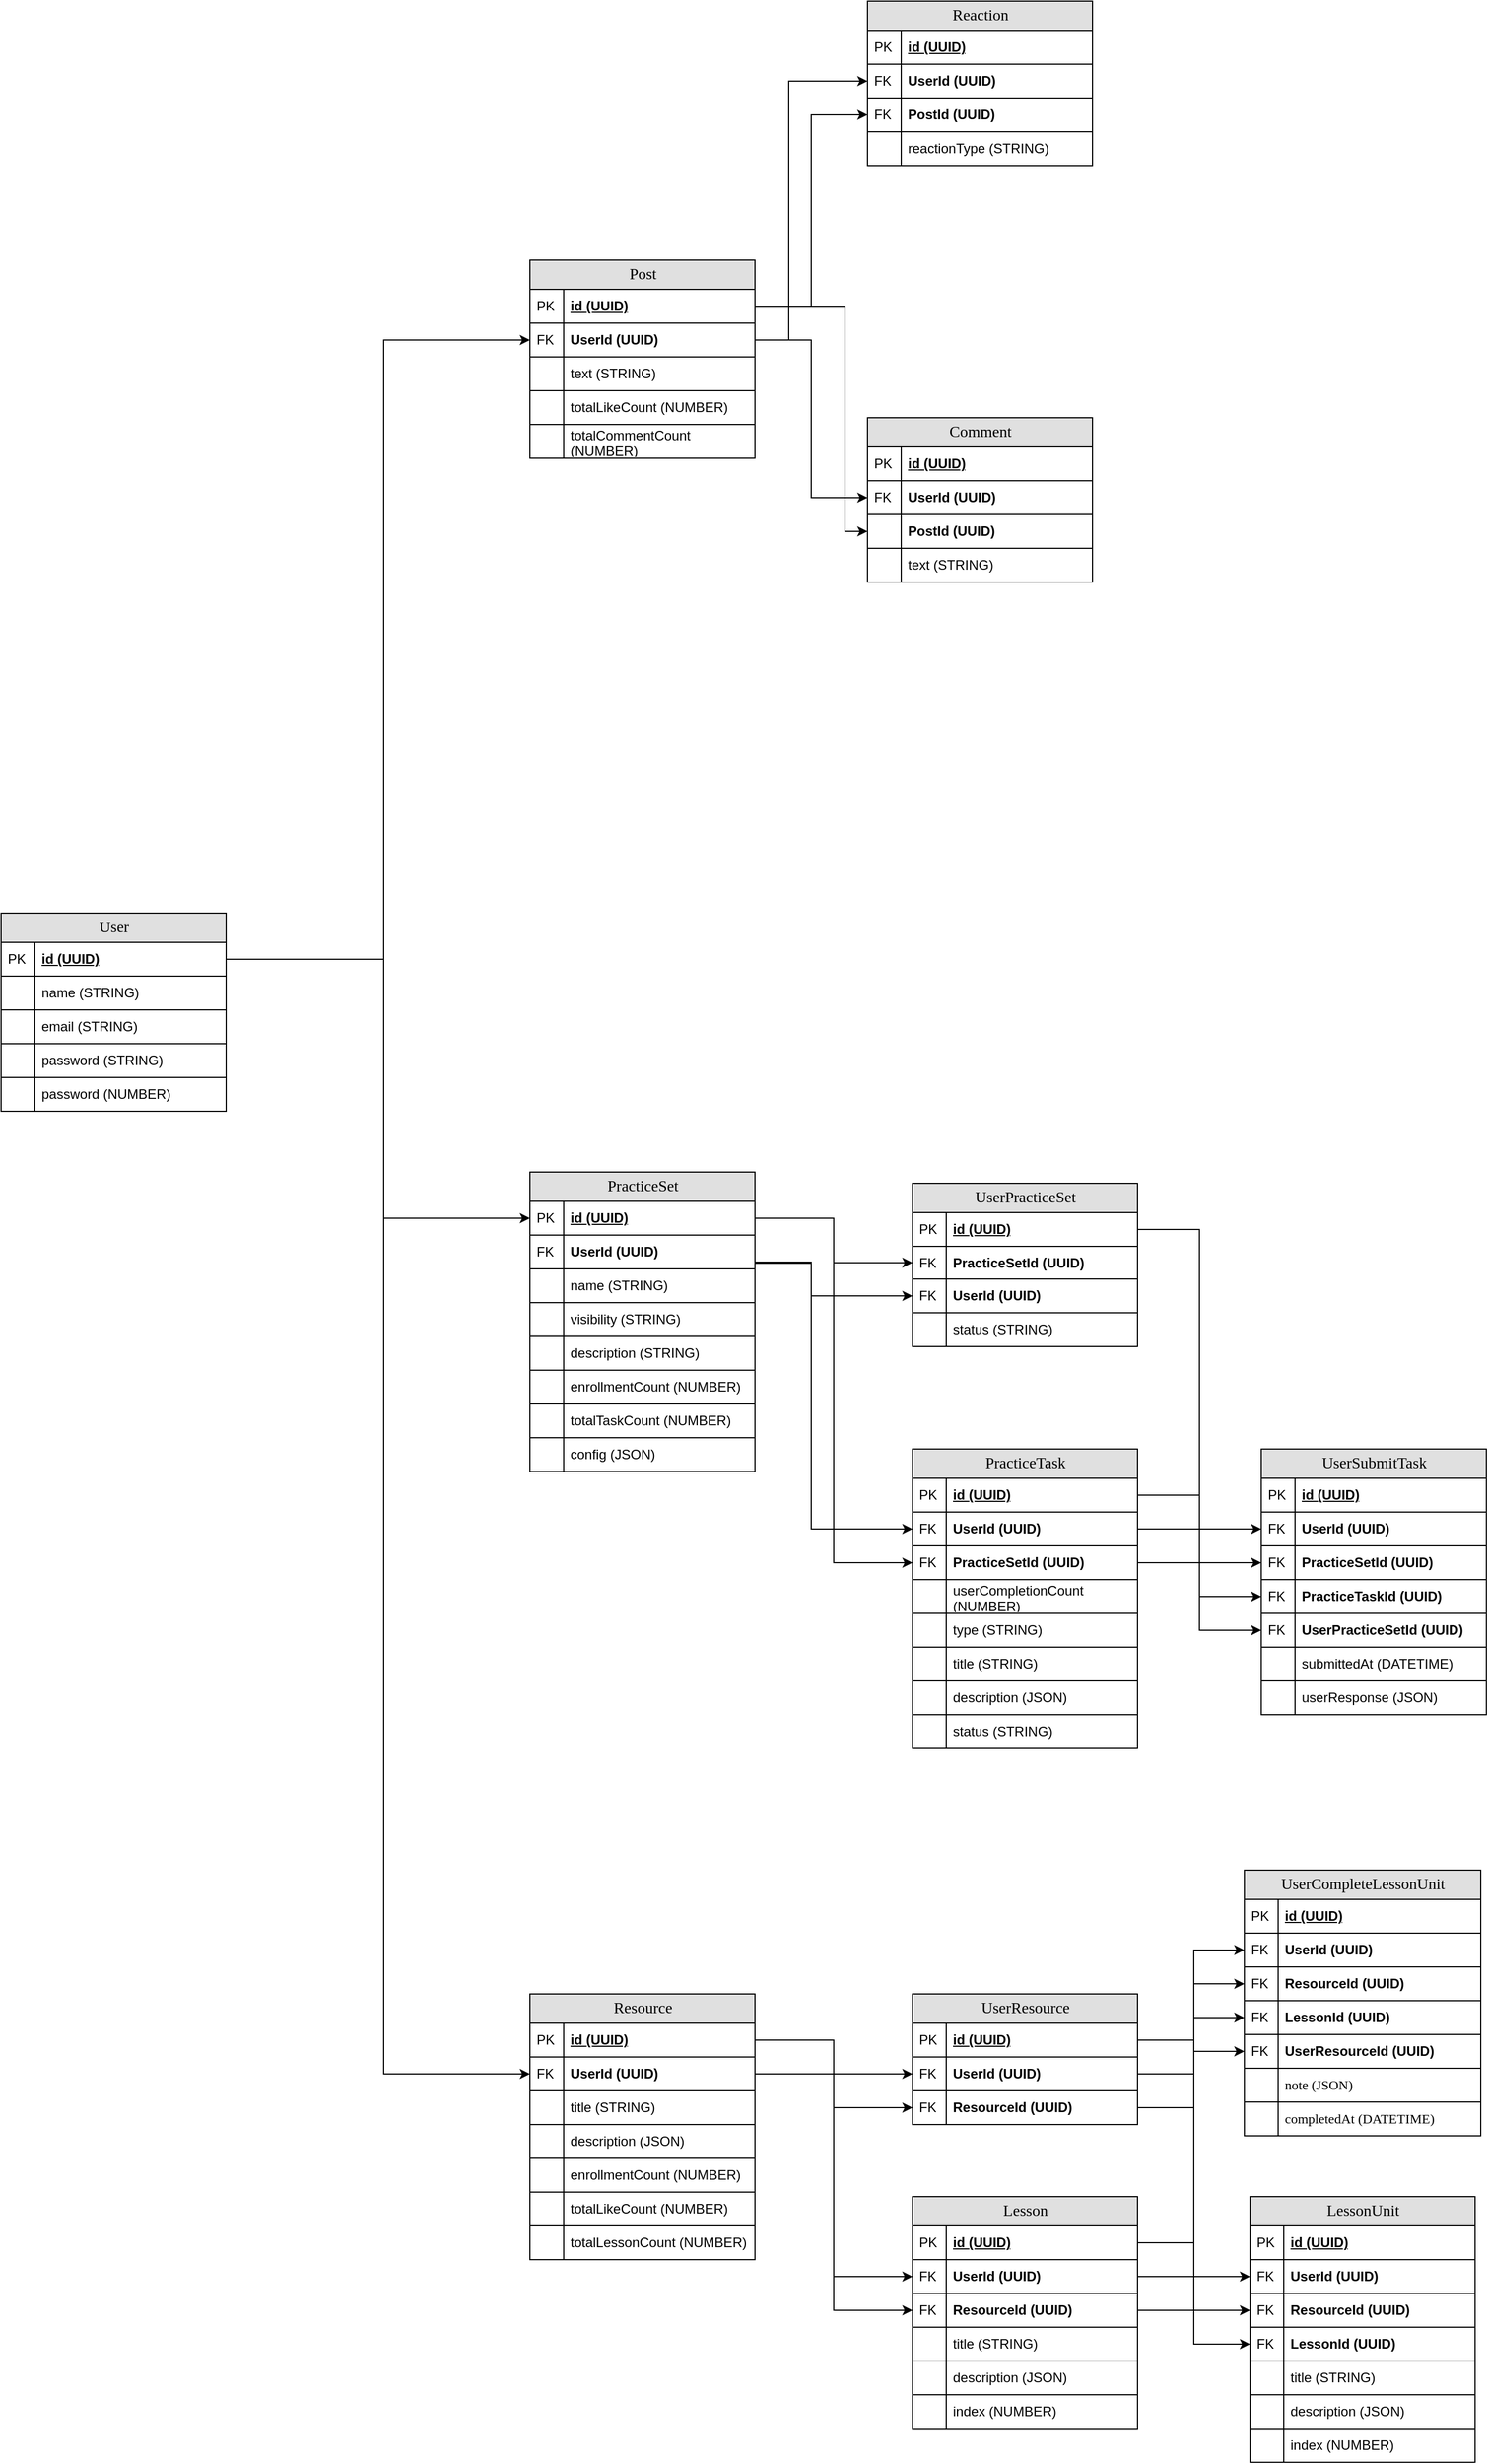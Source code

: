 <mxfile version="24.7.5" pages="2">
  <diagram name="Practice ER" id="e56a1550-8fbb-45ad-956c-1786394a9013">
    <mxGraphModel dx="1551" dy="1481" grid="1" gridSize="10" guides="1" tooltips="1" connect="1" arrows="1" fold="1" page="0" pageScale="1" pageWidth="1100" pageHeight="850" background="none" math="0" shadow="0">
      <root>
        <mxCell id="0" />
        <mxCell id="1" parent="0" />
        <mxCell id="rNkEJC9G5gCxsSvxdzLK-6" value="User" style="swimlane;html=1;fontStyle=0;childLayout=stackLayout;horizontal=1;startSize=26;fillColor=#e0e0e0;horizontalStack=0;resizeParent=1;resizeLast=0;collapsible=1;marginBottom=0;swimlaneFillColor=#ffffff;align=center;rounded=0;shadow=0;comic=0;labelBackgroundColor=none;strokeWidth=1;fontFamily=Verdana;fontSize=14" parent="1" vertex="1">
          <mxGeometry x="-250" y="120" width="200" height="176" as="geometry" />
        </mxCell>
        <mxCell id="rNkEJC9G5gCxsSvxdzLK-7" value="id (UUID)" style="shape=partialRectangle;top=0;left=0;right=0;bottom=1;html=1;align=left;verticalAlign=middle;fillColor=none;spacingLeft=34;spacingRight=4;whiteSpace=wrap;overflow=hidden;rotatable=0;points=[[0,0.5],[1,0.5]];portConstraint=eastwest;dropTarget=0;fontStyle=5;" parent="rNkEJC9G5gCxsSvxdzLK-6" vertex="1">
          <mxGeometry y="26" width="200" height="30" as="geometry" />
        </mxCell>
        <mxCell id="rNkEJC9G5gCxsSvxdzLK-8" value="PK" style="shape=partialRectangle;top=0;left=0;bottom=0;html=1;fillColor=none;align=left;verticalAlign=middle;spacingLeft=4;spacingRight=4;whiteSpace=wrap;overflow=hidden;rotatable=0;points=[];portConstraint=eastwest;part=1;" parent="rNkEJC9G5gCxsSvxdzLK-7" vertex="1" connectable="0">
          <mxGeometry width="30" height="30" as="geometry" />
        </mxCell>
        <mxCell id="rNkEJC9G5gCxsSvxdzLK-22" value="&lt;span style=&quot;font-weight: normal;&quot;&gt;name (STRING)&lt;/span&gt;" style="shape=partialRectangle;top=0;left=0;right=0;bottom=1;html=1;align=left;verticalAlign=middle;fillColor=none;spacingLeft=34;spacingRight=4;whiteSpace=wrap;overflow=hidden;rotatable=0;points=[[0,0.5],[1,0.5]];portConstraint=eastwest;dropTarget=0;fontStyle=1;" parent="rNkEJC9G5gCxsSvxdzLK-6" vertex="1">
          <mxGeometry y="56" width="200" height="30" as="geometry" />
        </mxCell>
        <mxCell id="rNkEJC9G5gCxsSvxdzLK-23" value="" style="shape=partialRectangle;top=0;left=0;bottom=0;html=1;fillColor=none;align=left;verticalAlign=middle;spacingLeft=4;spacingRight=4;whiteSpace=wrap;overflow=hidden;rotatable=0;points=[];portConstraint=eastwest;part=1;" parent="rNkEJC9G5gCxsSvxdzLK-22" vertex="1" connectable="0">
          <mxGeometry width="30" height="30" as="geometry" />
        </mxCell>
        <mxCell id="rNkEJC9G5gCxsSvxdzLK-26" value="&lt;span style=&quot;font-weight: normal;&quot;&gt;email (STRING)&lt;/span&gt;" style="shape=partialRectangle;top=0;left=0;right=0;bottom=1;html=1;align=left;verticalAlign=middle;fillColor=none;spacingLeft=34;spacingRight=4;whiteSpace=wrap;overflow=hidden;rotatable=0;points=[[0,0.5],[1,0.5]];portConstraint=eastwest;dropTarget=0;fontStyle=1;" parent="rNkEJC9G5gCxsSvxdzLK-6" vertex="1">
          <mxGeometry y="86" width="200" height="30" as="geometry" />
        </mxCell>
        <mxCell id="rNkEJC9G5gCxsSvxdzLK-27" value="" style="shape=partialRectangle;top=0;left=0;bottom=0;html=1;fillColor=none;align=left;verticalAlign=middle;spacingLeft=4;spacingRight=4;whiteSpace=wrap;overflow=hidden;rotatable=0;points=[];portConstraint=eastwest;part=1;" parent="rNkEJC9G5gCxsSvxdzLK-26" vertex="1" connectable="0">
          <mxGeometry width="30" height="30" as="geometry" />
        </mxCell>
        <mxCell id="rNkEJC9G5gCxsSvxdzLK-28" value="&lt;span style=&quot;font-weight: normal;&quot;&gt;password (STRING)&lt;/span&gt;" style="shape=partialRectangle;top=0;left=0;right=0;bottom=1;html=1;align=left;verticalAlign=middle;fillColor=none;spacingLeft=34;spacingRight=4;whiteSpace=wrap;overflow=hidden;rotatable=0;points=[[0,0.5],[1,0.5]];portConstraint=eastwest;dropTarget=0;fontStyle=1;" parent="rNkEJC9G5gCxsSvxdzLK-6" vertex="1">
          <mxGeometry y="116" width="200" height="30" as="geometry" />
        </mxCell>
        <mxCell id="rNkEJC9G5gCxsSvxdzLK-29" value="" style="shape=partialRectangle;top=0;left=0;bottom=0;html=1;fillColor=none;align=left;verticalAlign=middle;spacingLeft=4;spacingRight=4;whiteSpace=wrap;overflow=hidden;rotatable=0;points=[];portConstraint=eastwest;part=1;" parent="rNkEJC9G5gCxsSvxdzLK-28" vertex="1" connectable="0">
          <mxGeometry width="30" height="30" as="geometry" />
        </mxCell>
        <mxCell id="rNkEJC9G5gCxsSvxdzLK-30" value="&lt;span style=&quot;font-weight: normal;&quot;&gt;password (NUMBER)&lt;/span&gt;" style="shape=partialRectangle;top=0;left=0;right=0;bottom=1;html=1;align=left;verticalAlign=middle;fillColor=none;spacingLeft=34;spacingRight=4;whiteSpace=wrap;overflow=hidden;rotatable=0;points=[[0,0.5],[1,0.5]];portConstraint=eastwest;dropTarget=0;fontStyle=1;" parent="rNkEJC9G5gCxsSvxdzLK-6" vertex="1">
          <mxGeometry y="146" width="200" height="30" as="geometry" />
        </mxCell>
        <mxCell id="rNkEJC9G5gCxsSvxdzLK-31" value="" style="shape=partialRectangle;top=0;left=0;bottom=0;html=1;fillColor=none;align=left;verticalAlign=middle;spacingLeft=4;spacingRight=4;whiteSpace=wrap;overflow=hidden;rotatable=0;points=[];portConstraint=eastwest;part=1;" parent="rNkEJC9G5gCxsSvxdzLK-30" vertex="1" connectable="0">
          <mxGeometry width="30" height="30" as="geometry" />
        </mxCell>
        <mxCell id="rNkEJC9G5gCxsSvxdzLK-32" value="PracticeSet" style="swimlane;html=1;fontStyle=0;childLayout=stackLayout;horizontal=1;startSize=26;fillColor=#e0e0e0;horizontalStack=0;resizeParent=1;resizeLast=0;collapsible=1;marginBottom=0;swimlaneFillColor=#ffffff;align=center;rounded=0;shadow=0;comic=0;labelBackgroundColor=none;strokeWidth=1;fontFamily=Verdana;fontSize=14" parent="1" vertex="1">
          <mxGeometry x="220" y="350" width="200" height="266" as="geometry" />
        </mxCell>
        <mxCell id="rNkEJC9G5gCxsSvxdzLK-33" value="id (UUID)" style="shape=partialRectangle;top=0;left=0;right=0;bottom=1;html=1;align=left;verticalAlign=middle;fillColor=none;spacingLeft=34;spacingRight=4;whiteSpace=wrap;overflow=hidden;rotatable=0;points=[[0,0.5],[1,0.5]];portConstraint=eastwest;dropTarget=0;fontStyle=5;" parent="rNkEJC9G5gCxsSvxdzLK-32" vertex="1">
          <mxGeometry y="26" width="200" height="30" as="geometry" />
        </mxCell>
        <mxCell id="rNkEJC9G5gCxsSvxdzLK-34" value="PK" style="shape=partialRectangle;top=0;left=0;bottom=0;html=1;fillColor=none;align=left;verticalAlign=middle;spacingLeft=4;spacingRight=4;whiteSpace=wrap;overflow=hidden;rotatable=0;points=[];portConstraint=eastwest;part=1;" parent="rNkEJC9G5gCxsSvxdzLK-33" vertex="1" connectable="0">
          <mxGeometry width="30" height="30" as="geometry" />
        </mxCell>
        <mxCell id="rNkEJC9G5gCxsSvxdzLK-37" value="UserId (UUID)" style="shape=partialRectangle;top=0;left=0;right=0;bottom=1;html=1;align=left;verticalAlign=middle;fillColor=none;spacingLeft=34;spacingRight=4;whiteSpace=wrap;overflow=hidden;rotatable=0;points=[[0,0.5],[1,0.5]];portConstraint=eastwest;dropTarget=0;fontStyle=1;" parent="rNkEJC9G5gCxsSvxdzLK-32" vertex="1">
          <mxGeometry y="56" width="200" height="30" as="geometry" />
        </mxCell>
        <mxCell id="rNkEJC9G5gCxsSvxdzLK-38" value="FK" style="shape=partialRectangle;top=0;left=0;bottom=0;html=1;fillColor=none;align=left;verticalAlign=middle;spacingLeft=4;spacingRight=4;whiteSpace=wrap;overflow=hidden;rotatable=0;points=[];portConstraint=eastwest;part=1;" parent="rNkEJC9G5gCxsSvxdzLK-37" vertex="1" connectable="0">
          <mxGeometry width="30" height="30" as="geometry" />
        </mxCell>
        <mxCell id="rNkEJC9G5gCxsSvxdzLK-35" value="&lt;span style=&quot;font-weight: normal;&quot;&gt;name (STRING)&lt;/span&gt;" style="shape=partialRectangle;top=0;left=0;right=0;bottom=1;html=1;align=left;verticalAlign=middle;fillColor=none;spacingLeft=34;spacingRight=4;whiteSpace=wrap;overflow=hidden;rotatable=0;points=[[0,0.5],[1,0.5]];portConstraint=eastwest;dropTarget=0;fontStyle=1;" parent="rNkEJC9G5gCxsSvxdzLK-32" vertex="1">
          <mxGeometry y="86" width="200" height="30" as="geometry" />
        </mxCell>
        <mxCell id="rNkEJC9G5gCxsSvxdzLK-36" value="" style="shape=partialRectangle;top=0;left=0;bottom=0;html=1;fillColor=none;align=left;verticalAlign=middle;spacingLeft=4;spacingRight=4;whiteSpace=wrap;overflow=hidden;rotatable=0;points=[];portConstraint=eastwest;part=1;" parent="rNkEJC9G5gCxsSvxdzLK-35" vertex="1" connectable="0">
          <mxGeometry width="30" height="30" as="geometry" />
        </mxCell>
        <mxCell id="rNkEJC9G5gCxsSvxdzLK-40" value="&lt;span style=&quot;font-weight: normal;&quot;&gt;visibility (STRING)&lt;/span&gt;" style="shape=partialRectangle;top=0;left=0;right=0;bottom=1;html=1;align=left;verticalAlign=middle;fillColor=none;spacingLeft=34;spacingRight=4;whiteSpace=wrap;overflow=hidden;rotatable=0;points=[[0,0.5],[1,0.5]];portConstraint=eastwest;dropTarget=0;fontStyle=1;" parent="rNkEJC9G5gCxsSvxdzLK-32" vertex="1">
          <mxGeometry y="116" width="200" height="30" as="geometry" />
        </mxCell>
        <mxCell id="rNkEJC9G5gCxsSvxdzLK-41" value="" style="shape=partialRectangle;top=0;left=0;bottom=0;html=1;fillColor=none;align=left;verticalAlign=middle;spacingLeft=4;spacingRight=4;whiteSpace=wrap;overflow=hidden;rotatable=0;points=[];portConstraint=eastwest;part=1;" parent="rNkEJC9G5gCxsSvxdzLK-40" vertex="1" connectable="0">
          <mxGeometry width="30" height="30" as="geometry" />
        </mxCell>
        <mxCell id="rNkEJC9G5gCxsSvxdzLK-42" value="&lt;span style=&quot;font-weight: normal;&quot;&gt;description (STRING)&lt;/span&gt;" style="shape=partialRectangle;top=0;left=0;right=0;bottom=1;html=1;align=left;verticalAlign=middle;fillColor=none;spacingLeft=34;spacingRight=4;whiteSpace=wrap;overflow=hidden;rotatable=0;points=[[0,0.5],[1,0.5]];portConstraint=eastwest;dropTarget=0;fontStyle=1;" parent="rNkEJC9G5gCxsSvxdzLK-32" vertex="1">
          <mxGeometry y="146" width="200" height="30" as="geometry" />
        </mxCell>
        <mxCell id="rNkEJC9G5gCxsSvxdzLK-43" value="" style="shape=partialRectangle;top=0;left=0;bottom=0;html=1;fillColor=none;align=left;verticalAlign=middle;spacingLeft=4;spacingRight=4;whiteSpace=wrap;overflow=hidden;rotatable=0;points=[];portConstraint=eastwest;part=1;" parent="rNkEJC9G5gCxsSvxdzLK-42" vertex="1" connectable="0">
          <mxGeometry width="30" height="30" as="geometry" />
        </mxCell>
        <mxCell id="rNkEJC9G5gCxsSvxdzLK-44" value="&lt;span style=&quot;font-weight: normal;&quot;&gt;enrollmentCount&amp;nbsp;(NUMBER)&lt;/span&gt;" style="shape=partialRectangle;top=0;left=0;right=0;bottom=1;html=1;align=left;verticalAlign=middle;fillColor=none;spacingLeft=34;spacingRight=4;whiteSpace=wrap;overflow=hidden;rotatable=0;points=[[0,0.5],[1,0.5]];portConstraint=eastwest;dropTarget=0;fontStyle=1;" parent="rNkEJC9G5gCxsSvxdzLK-32" vertex="1">
          <mxGeometry y="176" width="200" height="30" as="geometry" />
        </mxCell>
        <mxCell id="rNkEJC9G5gCxsSvxdzLK-45" value="" style="shape=partialRectangle;top=0;left=0;bottom=0;html=1;fillColor=none;align=left;verticalAlign=middle;spacingLeft=4;spacingRight=4;whiteSpace=wrap;overflow=hidden;rotatable=0;points=[];portConstraint=eastwest;part=1;" parent="rNkEJC9G5gCxsSvxdzLK-44" vertex="1" connectable="0">
          <mxGeometry width="30" height="30" as="geometry" />
        </mxCell>
        <mxCell id="rNkEJC9G5gCxsSvxdzLK-46" value="&lt;span style=&quot;font-weight: normal;&quot;&gt;totalTaskCount (NUMBER)&lt;/span&gt;" style="shape=partialRectangle;top=0;left=0;right=0;bottom=1;html=1;align=left;verticalAlign=middle;fillColor=none;spacingLeft=34;spacingRight=4;whiteSpace=wrap;overflow=hidden;rotatable=0;points=[[0,0.5],[1,0.5]];portConstraint=eastwest;dropTarget=0;fontStyle=1;" parent="rNkEJC9G5gCxsSvxdzLK-32" vertex="1">
          <mxGeometry y="206" width="200" height="30" as="geometry" />
        </mxCell>
        <mxCell id="rNkEJC9G5gCxsSvxdzLK-47" value="" style="shape=partialRectangle;top=0;left=0;bottom=0;html=1;fillColor=none;align=left;verticalAlign=middle;spacingLeft=4;spacingRight=4;whiteSpace=wrap;overflow=hidden;rotatable=0;points=[];portConstraint=eastwest;part=1;" parent="rNkEJC9G5gCxsSvxdzLK-46" vertex="1" connectable="0">
          <mxGeometry width="30" height="30" as="geometry" />
        </mxCell>
        <object label="&lt;span style=&quot;font-weight: normal;&quot;&gt;config (JSON)&lt;/span&gt;" ib="" id="rNkEJC9G5gCxsSvxdzLK-48">
          <mxCell style="shape=partialRectangle;top=0;left=0;right=0;bottom=1;html=1;align=left;verticalAlign=middle;fillColor=none;spacingLeft=34;spacingRight=4;whiteSpace=wrap;overflow=hidden;rotatable=0;points=[[0,0.5],[1,0.5]];portConstraint=eastwest;dropTarget=0;fontStyle=1;" parent="rNkEJC9G5gCxsSvxdzLK-32" vertex="1">
            <mxGeometry y="236" width="200" height="30" as="geometry" />
          </mxCell>
        </object>
        <mxCell id="rNkEJC9G5gCxsSvxdzLK-49" value="" style="shape=partialRectangle;top=0;left=0;bottom=0;html=1;fillColor=none;align=left;verticalAlign=middle;spacingLeft=4;spacingRight=4;whiteSpace=wrap;overflow=hidden;rotatable=0;points=[];portConstraint=eastwest;part=1;" parent="rNkEJC9G5gCxsSvxdzLK-48" vertex="1" connectable="0">
          <mxGeometry width="30" height="30" as="geometry" />
        </mxCell>
        <mxCell id="rNkEJC9G5gCxsSvxdzLK-50" value="UserPracticeSet" style="swimlane;html=1;fontStyle=0;childLayout=stackLayout;horizontal=1;startSize=26;fillColor=#e0e0e0;horizontalStack=0;resizeParent=1;resizeLast=0;collapsible=1;marginBottom=0;swimlaneFillColor=#ffffff;align=center;rounded=0;shadow=0;comic=0;labelBackgroundColor=none;strokeWidth=1;fontFamily=Verdana;fontSize=14" parent="1" vertex="1">
          <mxGeometry x="560" y="360" width="200" height="145" as="geometry" />
        </mxCell>
        <mxCell id="rNkEJC9G5gCxsSvxdzLK-51" value="id (UUID)" style="shape=partialRectangle;top=0;left=0;right=0;bottom=1;html=1;align=left;verticalAlign=middle;fillColor=none;spacingLeft=34;spacingRight=4;whiteSpace=wrap;overflow=hidden;rotatable=0;points=[[0,0.5],[1,0.5]];portConstraint=eastwest;dropTarget=0;fontStyle=5;" parent="rNkEJC9G5gCxsSvxdzLK-50" vertex="1">
          <mxGeometry y="26" width="200" height="30" as="geometry" />
        </mxCell>
        <mxCell id="rNkEJC9G5gCxsSvxdzLK-52" value="PK" style="shape=partialRectangle;top=0;left=0;bottom=0;html=1;fillColor=none;align=left;verticalAlign=middle;spacingLeft=4;spacingRight=4;whiteSpace=wrap;overflow=hidden;rotatable=0;points=[];portConstraint=eastwest;part=1;" parent="rNkEJC9G5gCxsSvxdzLK-51" vertex="1" connectable="0">
          <mxGeometry width="30" height="30" as="geometry" />
        </mxCell>
        <mxCell id="rNkEJC9G5gCxsSvxdzLK-56" value="&lt;span style=&quot;&quot;&gt;PracticeSetId (UUID)&lt;/span&gt;" style="shape=partialRectangle;top=0;left=0;right=0;bottom=1;html=1;align=left;verticalAlign=middle;fillColor=none;spacingLeft=34;spacingRight=4;whiteSpace=wrap;overflow=hidden;rotatable=0;points=[[0,0.5],[1,0.5]];portConstraint=eastwest;dropTarget=0;fontStyle=1;" parent="rNkEJC9G5gCxsSvxdzLK-50" vertex="1">
          <mxGeometry y="56" width="200" height="29" as="geometry" />
        </mxCell>
        <mxCell id="rNkEJC9G5gCxsSvxdzLK-57" value="FK" style="shape=partialRectangle;top=0;left=0;bottom=0;html=1;fillColor=none;align=left;verticalAlign=middle;spacingLeft=4;spacingRight=4;whiteSpace=wrap;overflow=hidden;rotatable=0;points=[];portConstraint=eastwest;part=1;" parent="rNkEJC9G5gCxsSvxdzLK-56" vertex="1" connectable="0">
          <mxGeometry width="30" height="30" as="geometry" />
        </mxCell>
        <mxCell id="rNkEJC9G5gCxsSvxdzLK-53" value="&lt;span style=&quot;&quot;&gt;UserId (UUID)&lt;/span&gt;" style="shape=partialRectangle;top=0;left=0;right=0;bottom=1;html=1;align=left;verticalAlign=middle;fillColor=none;spacingLeft=34;spacingRight=4;whiteSpace=wrap;overflow=hidden;rotatable=0;points=[[0,0.5],[1,0.5]];portConstraint=eastwest;dropTarget=0;fontStyle=1;" parent="rNkEJC9G5gCxsSvxdzLK-50" vertex="1">
          <mxGeometry y="85" width="200" height="30" as="geometry" />
        </mxCell>
        <mxCell id="rNkEJC9G5gCxsSvxdzLK-54" value="FK" style="shape=partialRectangle;top=0;left=0;bottom=0;html=1;fillColor=none;align=left;verticalAlign=middle;spacingLeft=4;spacingRight=4;whiteSpace=wrap;overflow=hidden;rotatable=0;points=[];portConstraint=eastwest;part=1;" parent="rNkEJC9G5gCxsSvxdzLK-53" vertex="1" connectable="0">
          <mxGeometry width="30" height="30" as="geometry" />
        </mxCell>
        <mxCell id="rNkEJC9G5gCxsSvxdzLK-62" value="&lt;span style=&quot;font-weight: normal;&quot;&gt;status (STRING)&lt;/span&gt;" style="shape=partialRectangle;top=0;left=0;right=0;bottom=1;html=1;align=left;verticalAlign=middle;fillColor=none;spacingLeft=34;spacingRight=4;whiteSpace=wrap;overflow=hidden;rotatable=0;points=[[0,0.5],[1,0.5]];portConstraint=eastwest;dropTarget=0;fontStyle=1;" parent="rNkEJC9G5gCxsSvxdzLK-50" vertex="1">
          <mxGeometry y="115" width="200" height="30" as="geometry" />
        </mxCell>
        <mxCell id="rNkEJC9G5gCxsSvxdzLK-63" value="" style="shape=partialRectangle;top=0;left=0;bottom=0;html=1;fillColor=none;align=left;verticalAlign=middle;spacingLeft=4;spacingRight=4;whiteSpace=wrap;overflow=hidden;rotatable=0;points=[];portConstraint=eastwest;part=1;" parent="rNkEJC9G5gCxsSvxdzLK-62" vertex="1" connectable="0">
          <mxGeometry width="30" height="30" as="geometry" />
        </mxCell>
        <mxCell id="rNkEJC9G5gCxsSvxdzLK-58" style="edgeStyle=orthogonalEdgeStyle;rounded=0;orthogonalLoop=1;jettySize=auto;html=1;curved=0;" parent="1" source="rNkEJC9G5gCxsSvxdzLK-33" target="rNkEJC9G5gCxsSvxdzLK-56" edge="1">
          <mxGeometry relative="1" as="geometry" />
        </mxCell>
        <mxCell id="rNkEJC9G5gCxsSvxdzLK-59" style="edgeStyle=orthogonalEdgeStyle;rounded=0;orthogonalLoop=1;jettySize=auto;html=1;entryX=0;entryY=0.5;entryDx=0;entryDy=0;curved=0;" parent="1" source="rNkEJC9G5gCxsSvxdzLK-37" target="rNkEJC9G5gCxsSvxdzLK-53" edge="1">
          <mxGeometry relative="1" as="geometry">
            <Array as="points">
              <mxPoint x="470" y="430" />
              <mxPoint x="470" y="460" />
            </Array>
          </mxGeometry>
        </mxCell>
        <mxCell id="rNkEJC9G5gCxsSvxdzLK-66" value="PracticeTask" style="swimlane;html=1;fontStyle=0;childLayout=stackLayout;horizontal=1;startSize=26;fillColor=#e0e0e0;horizontalStack=0;resizeParent=1;resizeLast=0;collapsible=1;marginBottom=0;swimlaneFillColor=#ffffff;align=center;rounded=0;shadow=0;comic=0;labelBackgroundColor=none;strokeWidth=1;fontFamily=Verdana;fontSize=14" parent="1" vertex="1">
          <mxGeometry x="560" y="596" width="200" height="266" as="geometry" />
        </mxCell>
        <mxCell id="rNkEJC9G5gCxsSvxdzLK-67" value="id (UUID)" style="shape=partialRectangle;top=0;left=0;right=0;bottom=1;html=1;align=left;verticalAlign=middle;fillColor=none;spacingLeft=34;spacingRight=4;whiteSpace=wrap;overflow=hidden;rotatable=0;points=[[0,0.5],[1,0.5]];portConstraint=eastwest;dropTarget=0;fontStyle=5;" parent="rNkEJC9G5gCxsSvxdzLK-66" vertex="1">
          <mxGeometry y="26" width="200" height="30" as="geometry" />
        </mxCell>
        <mxCell id="rNkEJC9G5gCxsSvxdzLK-68" value="PK" style="shape=partialRectangle;top=0;left=0;bottom=0;html=1;fillColor=none;align=left;verticalAlign=middle;spacingLeft=4;spacingRight=4;whiteSpace=wrap;overflow=hidden;rotatable=0;points=[];portConstraint=eastwest;part=1;" parent="rNkEJC9G5gCxsSvxdzLK-67" vertex="1" connectable="0">
          <mxGeometry width="30" height="30" as="geometry" />
        </mxCell>
        <mxCell id="rNkEJC9G5gCxsSvxdzLK-69" value="UserId (UUID)" style="shape=partialRectangle;top=0;left=0;right=0;bottom=1;html=1;align=left;verticalAlign=middle;fillColor=none;spacingLeft=34;spacingRight=4;whiteSpace=wrap;overflow=hidden;rotatable=0;points=[[0,0.5],[1,0.5]];portConstraint=eastwest;dropTarget=0;fontStyle=1;" parent="rNkEJC9G5gCxsSvxdzLK-66" vertex="1">
          <mxGeometry y="56" width="200" height="30" as="geometry" />
        </mxCell>
        <mxCell id="rNkEJC9G5gCxsSvxdzLK-70" value="FK" style="shape=partialRectangle;top=0;left=0;bottom=0;html=1;fillColor=none;align=left;verticalAlign=middle;spacingLeft=4;spacingRight=4;whiteSpace=wrap;overflow=hidden;rotatable=0;points=[];portConstraint=eastwest;part=1;" parent="rNkEJC9G5gCxsSvxdzLK-69" vertex="1" connectable="0">
          <mxGeometry width="30" height="30" as="geometry" />
        </mxCell>
        <mxCell id="rNkEJC9G5gCxsSvxdzLK-71" value="PracticeSetId (UUID)" style="shape=partialRectangle;top=0;left=0;right=0;bottom=1;html=1;align=left;verticalAlign=middle;fillColor=none;spacingLeft=34;spacingRight=4;whiteSpace=wrap;overflow=hidden;rotatable=0;points=[[0,0.5],[1,0.5]];portConstraint=eastwest;dropTarget=0;fontStyle=1;" parent="rNkEJC9G5gCxsSvxdzLK-66" vertex="1">
          <mxGeometry y="86" width="200" height="30" as="geometry" />
        </mxCell>
        <mxCell id="rNkEJC9G5gCxsSvxdzLK-72" value="FK" style="shape=partialRectangle;top=0;left=0;bottom=0;html=1;fillColor=none;align=left;verticalAlign=middle;spacingLeft=4;spacingRight=4;whiteSpace=wrap;overflow=hidden;rotatable=0;points=[];portConstraint=eastwest;part=1;" parent="rNkEJC9G5gCxsSvxdzLK-71" vertex="1" connectable="0">
          <mxGeometry width="30" height="30" as="geometry" />
        </mxCell>
        <mxCell id="rNkEJC9G5gCxsSvxdzLK-75" value="&lt;span style=&quot;font-weight: normal;&quot;&gt;userCompletionCount&amp;nbsp;&lt;/span&gt;&lt;div&gt;&lt;span style=&quot;font-weight: normal;&quot;&gt;(NUMBER)&lt;/span&gt;&lt;/div&gt;" style="shape=partialRectangle;top=0;left=0;right=0;bottom=1;html=1;align=left;verticalAlign=middle;fillColor=none;spacingLeft=34;spacingRight=4;whiteSpace=wrap;overflow=hidden;rotatable=0;points=[[0,0.5],[1,0.5]];portConstraint=eastwest;dropTarget=0;fontStyle=1;" parent="rNkEJC9G5gCxsSvxdzLK-66" vertex="1">
          <mxGeometry y="116" width="200" height="30" as="geometry" />
        </mxCell>
        <mxCell id="rNkEJC9G5gCxsSvxdzLK-76" value="" style="shape=partialRectangle;top=0;left=0;bottom=0;html=1;fillColor=none;align=left;verticalAlign=middle;spacingLeft=4;spacingRight=4;whiteSpace=wrap;overflow=hidden;rotatable=0;points=[];portConstraint=eastwest;part=1;" parent="rNkEJC9G5gCxsSvxdzLK-75" vertex="1" connectable="0">
          <mxGeometry width="30" height="30" as="geometry" />
        </mxCell>
        <mxCell id="rNkEJC9G5gCxsSvxdzLK-77" value="&lt;span style=&quot;font-weight: normal;&quot;&gt;type (STRING)&lt;/span&gt;" style="shape=partialRectangle;top=0;left=0;right=0;bottom=1;html=1;align=left;verticalAlign=middle;fillColor=none;spacingLeft=34;spacingRight=4;whiteSpace=wrap;overflow=hidden;rotatable=0;points=[[0,0.5],[1,0.5]];portConstraint=eastwest;dropTarget=0;fontStyle=1;" parent="rNkEJC9G5gCxsSvxdzLK-66" vertex="1">
          <mxGeometry y="146" width="200" height="30" as="geometry" />
        </mxCell>
        <mxCell id="rNkEJC9G5gCxsSvxdzLK-78" value="" style="shape=partialRectangle;top=0;left=0;bottom=0;html=1;fillColor=none;align=left;verticalAlign=middle;spacingLeft=4;spacingRight=4;whiteSpace=wrap;overflow=hidden;rotatable=0;points=[];portConstraint=eastwest;part=1;" parent="rNkEJC9G5gCxsSvxdzLK-77" vertex="1" connectable="0">
          <mxGeometry width="30" height="30" as="geometry" />
        </mxCell>
        <mxCell id="rNkEJC9G5gCxsSvxdzLK-81" value="&lt;div&gt;&lt;span style=&quot;font-weight: normal;&quot;&gt;title (STRING)&lt;/span&gt;&lt;/div&gt;" style="shape=partialRectangle;top=0;left=0;right=0;bottom=1;html=1;align=left;verticalAlign=middle;fillColor=none;spacingLeft=34;spacingRight=4;whiteSpace=wrap;overflow=hidden;rotatable=0;points=[[0,0.5],[1,0.5]];portConstraint=eastwest;dropTarget=0;fontStyle=1;" parent="rNkEJC9G5gCxsSvxdzLK-66" vertex="1">
          <mxGeometry y="176" width="200" height="30" as="geometry" />
        </mxCell>
        <mxCell id="rNkEJC9G5gCxsSvxdzLK-82" value="" style="shape=partialRectangle;top=0;left=0;bottom=0;html=1;fillColor=none;align=left;verticalAlign=middle;spacingLeft=4;spacingRight=4;whiteSpace=wrap;overflow=hidden;rotatable=0;points=[];portConstraint=eastwest;part=1;" parent="rNkEJC9G5gCxsSvxdzLK-81" vertex="1" connectable="0">
          <mxGeometry width="30" height="30" as="geometry" />
        </mxCell>
        <mxCell id="rNkEJC9G5gCxsSvxdzLK-79" value="&lt;span style=&quot;font-weight: normal;&quot;&gt;description (JSON)&lt;/span&gt;" style="shape=partialRectangle;top=0;left=0;right=0;bottom=1;html=1;align=left;verticalAlign=middle;fillColor=none;spacingLeft=34;spacingRight=4;whiteSpace=wrap;overflow=hidden;rotatable=0;points=[[0,0.5],[1,0.5]];portConstraint=eastwest;dropTarget=0;fontStyle=1;" parent="rNkEJC9G5gCxsSvxdzLK-66" vertex="1">
          <mxGeometry y="206" width="200" height="30" as="geometry" />
        </mxCell>
        <mxCell id="rNkEJC9G5gCxsSvxdzLK-80" value="" style="shape=partialRectangle;top=0;left=0;bottom=0;html=1;fillColor=none;align=left;verticalAlign=middle;spacingLeft=4;spacingRight=4;whiteSpace=wrap;overflow=hidden;rotatable=0;points=[];portConstraint=eastwest;part=1;" parent="rNkEJC9G5gCxsSvxdzLK-79" vertex="1" connectable="0">
          <mxGeometry width="30" height="30" as="geometry" />
        </mxCell>
        <mxCell id="rNkEJC9G5gCxsSvxdzLK-83" value="&lt;span style=&quot;font-weight: normal;&quot;&gt;status (STRING)&lt;/span&gt;" style="shape=partialRectangle;top=0;left=0;right=0;bottom=1;html=1;align=left;verticalAlign=middle;fillColor=none;spacingLeft=34;spacingRight=4;whiteSpace=wrap;overflow=hidden;rotatable=0;points=[[0,0.5],[1,0.5]];portConstraint=eastwest;dropTarget=0;fontStyle=1;" parent="rNkEJC9G5gCxsSvxdzLK-66" vertex="1">
          <mxGeometry y="236" width="200" height="30" as="geometry" />
        </mxCell>
        <mxCell id="rNkEJC9G5gCxsSvxdzLK-84" value="" style="shape=partialRectangle;top=0;left=0;bottom=0;html=1;fillColor=none;align=left;verticalAlign=middle;spacingLeft=4;spacingRight=4;whiteSpace=wrap;overflow=hidden;rotatable=0;points=[];portConstraint=eastwest;part=1;" parent="rNkEJC9G5gCxsSvxdzLK-83" vertex="1" connectable="0">
          <mxGeometry width="30" height="30" as="geometry" />
        </mxCell>
        <mxCell id="rNkEJC9G5gCxsSvxdzLK-73" style="edgeStyle=orthogonalEdgeStyle;rounded=0;orthogonalLoop=1;jettySize=auto;html=1;exitX=1;exitY=0.5;exitDx=0;exitDy=0;entryX=0;entryY=0.5;entryDx=0;entryDy=0;" parent="1" source="rNkEJC9G5gCxsSvxdzLK-37" target="rNkEJC9G5gCxsSvxdzLK-69" edge="1">
          <mxGeometry relative="1" as="geometry">
            <Array as="points">
              <mxPoint x="470" y="431" />
              <mxPoint x="470" y="667" />
            </Array>
          </mxGeometry>
        </mxCell>
        <mxCell id="rNkEJC9G5gCxsSvxdzLK-74" style="edgeStyle=orthogonalEdgeStyle;rounded=0;orthogonalLoop=1;jettySize=auto;html=1;exitX=1;exitY=0.5;exitDx=0;exitDy=0;entryX=0;entryY=0.5;entryDx=0;entryDy=0;" parent="1" source="rNkEJC9G5gCxsSvxdzLK-33" target="rNkEJC9G5gCxsSvxdzLK-71" edge="1">
          <mxGeometry relative="1" as="geometry" />
        </mxCell>
        <mxCell id="rNkEJC9G5gCxsSvxdzLK-87" value="UserSubmitTask" style="swimlane;html=1;fontStyle=0;childLayout=stackLayout;horizontal=1;startSize=26;fillColor=#e0e0e0;horizontalStack=0;resizeParent=1;resizeLast=0;collapsible=1;marginBottom=0;swimlaneFillColor=#ffffff;align=center;rounded=0;shadow=0;comic=0;labelBackgroundColor=none;strokeWidth=1;fontFamily=Verdana;fontSize=14" parent="1" vertex="1">
          <mxGeometry x="870" y="596" width="200" height="236" as="geometry" />
        </mxCell>
        <mxCell id="rNkEJC9G5gCxsSvxdzLK-88" value="id (UUID)" style="shape=partialRectangle;top=0;left=0;right=0;bottom=1;html=1;align=left;verticalAlign=middle;fillColor=none;spacingLeft=34;spacingRight=4;whiteSpace=wrap;overflow=hidden;rotatable=0;points=[[0,0.5],[1,0.5]];portConstraint=eastwest;dropTarget=0;fontStyle=5;" parent="rNkEJC9G5gCxsSvxdzLK-87" vertex="1">
          <mxGeometry y="26" width="200" height="30" as="geometry" />
        </mxCell>
        <mxCell id="rNkEJC9G5gCxsSvxdzLK-89" value="PK" style="shape=partialRectangle;top=0;left=0;bottom=0;html=1;fillColor=none;align=left;verticalAlign=middle;spacingLeft=4;spacingRight=4;whiteSpace=wrap;overflow=hidden;rotatable=0;points=[];portConstraint=eastwest;part=1;" parent="rNkEJC9G5gCxsSvxdzLK-88" vertex="1" connectable="0">
          <mxGeometry width="30" height="30" as="geometry" />
        </mxCell>
        <mxCell id="rNkEJC9G5gCxsSvxdzLK-90" value="UserId (UUID)" style="shape=partialRectangle;top=0;left=0;right=0;bottom=1;html=1;align=left;verticalAlign=middle;fillColor=none;spacingLeft=34;spacingRight=4;whiteSpace=wrap;overflow=hidden;rotatable=0;points=[[0,0.5],[1,0.5]];portConstraint=eastwest;dropTarget=0;fontStyle=1;" parent="rNkEJC9G5gCxsSvxdzLK-87" vertex="1">
          <mxGeometry y="56" width="200" height="30" as="geometry" />
        </mxCell>
        <mxCell id="rNkEJC9G5gCxsSvxdzLK-91" value="FK" style="shape=partialRectangle;top=0;left=0;bottom=0;html=1;fillColor=none;align=left;verticalAlign=middle;spacingLeft=4;spacingRight=4;whiteSpace=wrap;overflow=hidden;rotatable=0;points=[];portConstraint=eastwest;part=1;" parent="rNkEJC9G5gCxsSvxdzLK-90" vertex="1" connectable="0">
          <mxGeometry width="30" height="30" as="geometry" />
        </mxCell>
        <mxCell id="rNkEJC9G5gCxsSvxdzLK-92" value="PracticeSetId (UUID)" style="shape=partialRectangle;top=0;left=0;right=0;bottom=1;html=1;align=left;verticalAlign=middle;fillColor=none;spacingLeft=34;spacingRight=4;whiteSpace=wrap;overflow=hidden;rotatable=0;points=[[0,0.5],[1,0.5]];portConstraint=eastwest;dropTarget=0;fontStyle=1;" parent="rNkEJC9G5gCxsSvxdzLK-87" vertex="1">
          <mxGeometry y="86" width="200" height="30" as="geometry" />
        </mxCell>
        <mxCell id="rNkEJC9G5gCxsSvxdzLK-93" value="FK" style="shape=partialRectangle;top=0;left=0;bottom=0;html=1;fillColor=none;align=left;verticalAlign=middle;spacingLeft=4;spacingRight=4;whiteSpace=wrap;overflow=hidden;rotatable=0;points=[];portConstraint=eastwest;part=1;" parent="rNkEJC9G5gCxsSvxdzLK-92" vertex="1" connectable="0">
          <mxGeometry width="30" height="30" as="geometry" />
        </mxCell>
        <mxCell id="rNkEJC9G5gCxsSvxdzLK-94" value="PracticeTaskId (UUID)" style="shape=partialRectangle;top=0;left=0;right=0;bottom=1;html=1;align=left;verticalAlign=middle;fillColor=none;spacingLeft=34;spacingRight=4;whiteSpace=wrap;overflow=hidden;rotatable=0;points=[[0,0.5],[1,0.5]];portConstraint=eastwest;dropTarget=0;fontStyle=1;" parent="rNkEJC9G5gCxsSvxdzLK-87" vertex="1">
          <mxGeometry y="116" width="200" height="30" as="geometry" />
        </mxCell>
        <mxCell id="rNkEJC9G5gCxsSvxdzLK-95" value="FK" style="shape=partialRectangle;top=0;left=0;bottom=0;html=1;fillColor=none;align=left;verticalAlign=middle;spacingLeft=4;spacingRight=4;whiteSpace=wrap;overflow=hidden;rotatable=0;points=[];portConstraint=eastwest;part=1;" parent="rNkEJC9G5gCxsSvxdzLK-94" vertex="1" connectable="0">
          <mxGeometry width="30" height="30" as="geometry" />
        </mxCell>
        <mxCell id="rNkEJC9G5gCxsSvxdzLK-96" value="UserPracticeSetId (UUID)" style="shape=partialRectangle;top=0;left=0;right=0;bottom=1;html=1;align=left;verticalAlign=middle;fillColor=none;spacingLeft=34;spacingRight=4;whiteSpace=wrap;overflow=hidden;rotatable=0;points=[[0,0.5],[1,0.5]];portConstraint=eastwest;dropTarget=0;fontStyle=1;" parent="rNkEJC9G5gCxsSvxdzLK-87" vertex="1">
          <mxGeometry y="146" width="200" height="30" as="geometry" />
        </mxCell>
        <mxCell id="rNkEJC9G5gCxsSvxdzLK-97" value="FK" style="shape=partialRectangle;top=0;left=0;bottom=0;html=1;fillColor=none;align=left;verticalAlign=middle;spacingLeft=4;spacingRight=4;whiteSpace=wrap;overflow=hidden;rotatable=0;points=[];portConstraint=eastwest;part=1;" parent="rNkEJC9G5gCxsSvxdzLK-96" vertex="1" connectable="0">
          <mxGeometry width="30" height="30" as="geometry" />
        </mxCell>
        <mxCell id="rNkEJC9G5gCxsSvxdzLK-98" value="&lt;span style=&quot;font-weight: normal;&quot;&gt;submittedAt (DATETIME)&lt;/span&gt;" style="shape=partialRectangle;top=0;left=0;right=0;bottom=1;html=1;align=left;verticalAlign=middle;fillColor=none;spacingLeft=34;spacingRight=4;whiteSpace=wrap;overflow=hidden;rotatable=0;points=[[0,0.5],[1,0.5]];portConstraint=eastwest;dropTarget=0;fontStyle=1;" parent="rNkEJC9G5gCxsSvxdzLK-87" vertex="1">
          <mxGeometry y="176" width="200" height="30" as="geometry" />
        </mxCell>
        <mxCell id="rNkEJC9G5gCxsSvxdzLK-99" value="" style="shape=partialRectangle;top=0;left=0;bottom=0;html=1;fillColor=none;align=left;verticalAlign=middle;spacingLeft=4;spacingRight=4;whiteSpace=wrap;overflow=hidden;rotatable=0;points=[];portConstraint=eastwest;part=1;" parent="rNkEJC9G5gCxsSvxdzLK-98" vertex="1" connectable="0">
          <mxGeometry width="30" height="30" as="geometry" />
        </mxCell>
        <mxCell id="rNkEJC9G5gCxsSvxdzLK-100" value="&lt;span style=&quot;font-weight: normal;&quot;&gt;userResponse (JSON)&lt;/span&gt;" style="shape=partialRectangle;top=0;left=0;right=0;bottom=1;html=1;align=left;verticalAlign=middle;fillColor=none;spacingLeft=34;spacingRight=4;whiteSpace=wrap;overflow=hidden;rotatable=0;points=[[0,0.5],[1,0.5]];portConstraint=eastwest;dropTarget=0;fontStyle=1;" parent="rNkEJC9G5gCxsSvxdzLK-87" vertex="1">
          <mxGeometry y="206" width="200" height="30" as="geometry" />
        </mxCell>
        <mxCell id="rNkEJC9G5gCxsSvxdzLK-101" value="" style="shape=partialRectangle;top=0;left=0;bottom=0;html=1;fillColor=none;align=left;verticalAlign=middle;spacingLeft=4;spacingRight=4;whiteSpace=wrap;overflow=hidden;rotatable=0;points=[];portConstraint=eastwest;part=1;" parent="rNkEJC9G5gCxsSvxdzLK-100" vertex="1" connectable="0">
          <mxGeometry width="30" height="30" as="geometry" />
        </mxCell>
        <mxCell id="rNkEJC9G5gCxsSvxdzLK-102" style="edgeStyle=orthogonalEdgeStyle;rounded=0;orthogonalLoop=1;jettySize=auto;html=1;exitX=1;exitY=0.5;exitDx=0;exitDy=0;entryX=0;entryY=0.5;entryDx=0;entryDy=0;" parent="1" source="rNkEJC9G5gCxsSvxdzLK-69" target="rNkEJC9G5gCxsSvxdzLK-90" edge="1">
          <mxGeometry relative="1" as="geometry" />
        </mxCell>
        <mxCell id="rNkEJC9G5gCxsSvxdzLK-103" style="edgeStyle=orthogonalEdgeStyle;rounded=0;orthogonalLoop=1;jettySize=auto;html=1;exitX=1;exitY=0.5;exitDx=0;exitDy=0;" parent="1" source="rNkEJC9G5gCxsSvxdzLK-71" target="rNkEJC9G5gCxsSvxdzLK-92" edge="1">
          <mxGeometry relative="1" as="geometry" />
        </mxCell>
        <mxCell id="rNkEJC9G5gCxsSvxdzLK-106" style="edgeStyle=orthogonalEdgeStyle;rounded=0;orthogonalLoop=1;jettySize=auto;html=1;exitX=1;exitY=0.5;exitDx=0;exitDy=0;entryX=0;entryY=0.5;entryDx=0;entryDy=0;" parent="1" source="rNkEJC9G5gCxsSvxdzLK-67" target="rNkEJC9G5gCxsSvxdzLK-94" edge="1">
          <mxGeometry relative="1" as="geometry" />
        </mxCell>
        <mxCell id="rNkEJC9G5gCxsSvxdzLK-107" style="edgeStyle=orthogonalEdgeStyle;rounded=0;orthogonalLoop=1;jettySize=auto;html=1;exitX=1;exitY=0.5;exitDx=0;exitDy=0;entryX=0;entryY=0.5;entryDx=0;entryDy=0;" parent="1" source="rNkEJC9G5gCxsSvxdzLK-51" target="rNkEJC9G5gCxsSvxdzLK-96" edge="1">
          <mxGeometry relative="1" as="geometry" />
        </mxCell>
        <mxCell id="PFnEcV1tCbDS2TaG3jzw-1" value="Post" style="swimlane;html=1;fontStyle=0;childLayout=stackLayout;horizontal=1;startSize=26;fillColor=#e0e0e0;horizontalStack=0;resizeParent=1;resizeLast=0;collapsible=1;marginBottom=0;swimlaneFillColor=#ffffff;align=center;rounded=0;shadow=0;comic=0;labelBackgroundColor=none;strokeWidth=1;fontFamily=Verdana;fontSize=14" vertex="1" parent="1">
          <mxGeometry x="220" y="-460" width="200" height="176" as="geometry" />
        </mxCell>
        <mxCell id="PFnEcV1tCbDS2TaG3jzw-2" value="id (UUID)" style="shape=partialRectangle;top=0;left=0;right=0;bottom=1;html=1;align=left;verticalAlign=middle;fillColor=none;spacingLeft=34;spacingRight=4;whiteSpace=wrap;overflow=hidden;rotatable=0;points=[[0,0.5],[1,0.5]];portConstraint=eastwest;dropTarget=0;fontStyle=5;" vertex="1" parent="PFnEcV1tCbDS2TaG3jzw-1">
          <mxGeometry y="26" width="200" height="30" as="geometry" />
        </mxCell>
        <mxCell id="PFnEcV1tCbDS2TaG3jzw-3" value="PK" style="shape=partialRectangle;top=0;left=0;bottom=0;html=1;fillColor=none;align=left;verticalAlign=middle;spacingLeft=4;spacingRight=4;whiteSpace=wrap;overflow=hidden;rotatable=0;points=[];portConstraint=eastwest;part=1;" vertex="1" connectable="0" parent="PFnEcV1tCbDS2TaG3jzw-2">
          <mxGeometry width="30" height="30" as="geometry" />
        </mxCell>
        <mxCell id="PFnEcV1tCbDS2TaG3jzw-4" value="UserId (UUID)" style="shape=partialRectangle;top=0;left=0;right=0;bottom=1;html=1;align=left;verticalAlign=middle;fillColor=none;spacingLeft=34;spacingRight=4;whiteSpace=wrap;overflow=hidden;rotatable=0;points=[[0,0.5],[1,0.5]];portConstraint=eastwest;dropTarget=0;fontStyle=1;" vertex="1" parent="PFnEcV1tCbDS2TaG3jzw-1">
          <mxGeometry y="56" width="200" height="30" as="geometry" />
        </mxCell>
        <mxCell id="PFnEcV1tCbDS2TaG3jzw-5" value="FK" style="shape=partialRectangle;top=0;left=0;bottom=0;html=1;fillColor=none;align=left;verticalAlign=middle;spacingLeft=4;spacingRight=4;whiteSpace=wrap;overflow=hidden;rotatable=0;points=[];portConstraint=eastwest;part=1;" vertex="1" connectable="0" parent="PFnEcV1tCbDS2TaG3jzw-4">
          <mxGeometry width="30" height="30" as="geometry" />
        </mxCell>
        <mxCell id="PFnEcV1tCbDS2TaG3jzw-6" value="&lt;span style=&quot;font-weight: 400;&quot;&gt;text (STRING)&lt;/span&gt;" style="shape=partialRectangle;top=0;left=0;right=0;bottom=1;html=1;align=left;verticalAlign=middle;fillColor=none;spacingLeft=34;spacingRight=4;whiteSpace=wrap;overflow=hidden;rotatable=0;points=[[0,0.5],[1,0.5]];portConstraint=eastwest;dropTarget=0;fontStyle=1;" vertex="1" parent="PFnEcV1tCbDS2TaG3jzw-1">
          <mxGeometry y="86" width="200" height="30" as="geometry" />
        </mxCell>
        <mxCell id="PFnEcV1tCbDS2TaG3jzw-7" value="" style="shape=partialRectangle;top=0;left=0;bottom=0;html=1;fillColor=none;align=left;verticalAlign=middle;spacingLeft=4;spacingRight=4;whiteSpace=wrap;overflow=hidden;rotatable=0;points=[];portConstraint=eastwest;part=1;" vertex="1" connectable="0" parent="PFnEcV1tCbDS2TaG3jzw-6">
          <mxGeometry width="30" height="30" as="geometry" />
        </mxCell>
        <mxCell id="PFnEcV1tCbDS2TaG3jzw-8" value="&lt;span style=&quot;font-weight: normal;&quot;&gt;totalLikeCount (NUMBER)&lt;/span&gt;" style="shape=partialRectangle;top=0;left=0;right=0;bottom=1;html=1;align=left;verticalAlign=middle;fillColor=none;spacingLeft=34;spacingRight=4;whiteSpace=wrap;overflow=hidden;rotatable=0;points=[[0,0.5],[1,0.5]];portConstraint=eastwest;dropTarget=0;fontStyle=1;" vertex="1" parent="PFnEcV1tCbDS2TaG3jzw-1">
          <mxGeometry y="116" width="200" height="30" as="geometry" />
        </mxCell>
        <mxCell id="PFnEcV1tCbDS2TaG3jzw-9" value="" style="shape=partialRectangle;top=0;left=0;bottom=0;html=1;fillColor=none;align=left;verticalAlign=middle;spacingLeft=4;spacingRight=4;whiteSpace=wrap;overflow=hidden;rotatable=0;points=[];portConstraint=eastwest;part=1;" vertex="1" connectable="0" parent="PFnEcV1tCbDS2TaG3jzw-8">
          <mxGeometry width="30" height="30" as="geometry" />
        </mxCell>
        <mxCell id="PFnEcV1tCbDS2TaG3jzw-10" value="&lt;span style=&quot;font-weight: normal;&quot;&gt;totalCommentCount (NUMBER)&lt;/span&gt;" style="shape=partialRectangle;top=0;left=0;right=0;bottom=1;html=1;align=left;verticalAlign=middle;fillColor=none;spacingLeft=34;spacingRight=4;whiteSpace=wrap;overflow=hidden;rotatable=0;points=[[0,0.5],[1,0.5]];portConstraint=eastwest;dropTarget=0;fontStyle=1;" vertex="1" parent="PFnEcV1tCbDS2TaG3jzw-1">
          <mxGeometry y="146" width="200" height="30" as="geometry" />
        </mxCell>
        <mxCell id="PFnEcV1tCbDS2TaG3jzw-11" value="" style="shape=partialRectangle;top=0;left=0;bottom=0;html=1;fillColor=none;align=left;verticalAlign=middle;spacingLeft=4;spacingRight=4;whiteSpace=wrap;overflow=hidden;rotatable=0;points=[];portConstraint=eastwest;part=1;" vertex="1" connectable="0" parent="PFnEcV1tCbDS2TaG3jzw-10">
          <mxGeometry width="30" height="30" as="geometry" />
        </mxCell>
        <mxCell id="PFnEcV1tCbDS2TaG3jzw-12" style="edgeStyle=orthogonalEdgeStyle;rounded=0;orthogonalLoop=1;jettySize=auto;html=1;exitX=1;exitY=0.5;exitDx=0;exitDy=0;entryX=0;entryY=0.5;entryDx=0;entryDy=0;" edge="1" parent="1" source="rNkEJC9G5gCxsSvxdzLK-7" target="PFnEcV1tCbDS2TaG3jzw-4">
          <mxGeometry relative="1" as="geometry">
            <Array as="points">
              <mxPoint x="90" y="161" />
              <mxPoint x="90" y="-389" />
            </Array>
          </mxGeometry>
        </mxCell>
        <mxCell id="PFnEcV1tCbDS2TaG3jzw-16" value="Reaction" style="swimlane;html=1;fontStyle=0;childLayout=stackLayout;horizontal=1;startSize=26;fillColor=#e0e0e0;horizontalStack=0;resizeParent=1;resizeLast=0;collapsible=1;marginBottom=0;swimlaneFillColor=#ffffff;align=center;rounded=0;shadow=0;comic=0;labelBackgroundColor=none;strokeWidth=1;fontFamily=Verdana;fontSize=14" vertex="1" parent="1">
          <mxGeometry x="520" y="-690" width="200" height="146" as="geometry" />
        </mxCell>
        <mxCell id="PFnEcV1tCbDS2TaG3jzw-17" value="id (UUID)" style="shape=partialRectangle;top=0;left=0;right=0;bottom=1;html=1;align=left;verticalAlign=middle;fillColor=none;spacingLeft=34;spacingRight=4;whiteSpace=wrap;overflow=hidden;rotatable=0;points=[[0,0.5],[1,0.5]];portConstraint=eastwest;dropTarget=0;fontStyle=5;" vertex="1" parent="PFnEcV1tCbDS2TaG3jzw-16">
          <mxGeometry y="26" width="200" height="30" as="geometry" />
        </mxCell>
        <mxCell id="PFnEcV1tCbDS2TaG3jzw-18" value="PK" style="shape=partialRectangle;top=0;left=0;bottom=0;html=1;fillColor=none;align=left;verticalAlign=middle;spacingLeft=4;spacingRight=4;whiteSpace=wrap;overflow=hidden;rotatable=0;points=[];portConstraint=eastwest;part=1;" vertex="1" connectable="0" parent="PFnEcV1tCbDS2TaG3jzw-17">
          <mxGeometry width="30" height="30" as="geometry" />
        </mxCell>
        <mxCell id="PFnEcV1tCbDS2TaG3jzw-19" value="&lt;span style=&quot;&quot;&gt;&lt;b&gt;UserId (UUID)&lt;/b&gt;&lt;/span&gt;" style="shape=partialRectangle;top=0;left=0;right=0;bottom=1;html=1;align=left;verticalAlign=middle;fillColor=none;spacingLeft=34;spacingRight=4;whiteSpace=wrap;overflow=hidden;rotatable=0;points=[[0,0.5],[1,0.5]];portConstraint=eastwest;dropTarget=0;fontStyle=0;" vertex="1" parent="PFnEcV1tCbDS2TaG3jzw-16">
          <mxGeometry y="56" width="200" height="30" as="geometry" />
        </mxCell>
        <mxCell id="PFnEcV1tCbDS2TaG3jzw-20" value="FK" style="shape=partialRectangle;top=0;left=0;bottom=0;html=1;fillColor=none;align=left;verticalAlign=middle;spacingLeft=4;spacingRight=4;whiteSpace=wrap;overflow=hidden;rotatable=0;points=[];portConstraint=eastwest;part=1;" vertex="1" connectable="0" parent="PFnEcV1tCbDS2TaG3jzw-19">
          <mxGeometry width="30" height="30" as="geometry" />
        </mxCell>
        <mxCell id="PFnEcV1tCbDS2TaG3jzw-21" value="PostId (UUID)" style="shape=partialRectangle;top=0;left=0;right=0;bottom=1;html=1;align=left;verticalAlign=middle;fillColor=none;spacingLeft=34;spacingRight=4;whiteSpace=wrap;overflow=hidden;rotatable=0;points=[[0,0.5],[1,0.5]];portConstraint=eastwest;dropTarget=0;fontStyle=1;" vertex="1" parent="PFnEcV1tCbDS2TaG3jzw-16">
          <mxGeometry y="86" width="200" height="30" as="geometry" />
        </mxCell>
        <mxCell id="PFnEcV1tCbDS2TaG3jzw-22" value="FK" style="shape=partialRectangle;top=0;left=0;bottom=0;html=1;fillColor=none;align=left;verticalAlign=middle;spacingLeft=4;spacingRight=4;whiteSpace=wrap;overflow=hidden;rotatable=0;points=[];portConstraint=eastwest;part=1;" vertex="1" connectable="0" parent="PFnEcV1tCbDS2TaG3jzw-21">
          <mxGeometry width="30" height="30" as="geometry" />
        </mxCell>
        <mxCell id="PFnEcV1tCbDS2TaG3jzw-23" value="&lt;span style=&quot;font-weight: 400;&quot;&gt;reactionType (STRING)&lt;/span&gt;" style="shape=partialRectangle;top=0;left=0;right=0;bottom=1;html=1;align=left;verticalAlign=middle;fillColor=none;spacingLeft=34;spacingRight=4;whiteSpace=wrap;overflow=hidden;rotatable=0;points=[[0,0.5],[1,0.5]];portConstraint=eastwest;dropTarget=0;fontStyle=1;" vertex="1" parent="PFnEcV1tCbDS2TaG3jzw-16">
          <mxGeometry y="116" width="200" height="30" as="geometry" />
        </mxCell>
        <mxCell id="PFnEcV1tCbDS2TaG3jzw-24" value="" style="shape=partialRectangle;top=0;left=0;bottom=0;html=1;fillColor=none;align=left;verticalAlign=middle;spacingLeft=4;spacingRight=4;whiteSpace=wrap;overflow=hidden;rotatable=0;points=[];portConstraint=eastwest;part=1;" vertex="1" connectable="0" parent="PFnEcV1tCbDS2TaG3jzw-23">
          <mxGeometry width="30" height="30" as="geometry" />
        </mxCell>
        <mxCell id="PFnEcV1tCbDS2TaG3jzw-29" style="edgeStyle=orthogonalEdgeStyle;rounded=0;orthogonalLoop=1;jettySize=auto;html=1;exitX=1;exitY=0.5;exitDx=0;exitDy=0;entryX=0;entryY=0.5;entryDx=0;entryDy=0;" edge="1" parent="1" source="PFnEcV1tCbDS2TaG3jzw-2" target="PFnEcV1tCbDS2TaG3jzw-21">
          <mxGeometry relative="1" as="geometry" />
        </mxCell>
        <mxCell id="PFnEcV1tCbDS2TaG3jzw-30" style="edgeStyle=orthogonalEdgeStyle;rounded=0;orthogonalLoop=1;jettySize=auto;html=1;exitX=1;exitY=0.5;exitDx=0;exitDy=0;entryX=0;entryY=0.5;entryDx=0;entryDy=0;" edge="1" parent="1" source="PFnEcV1tCbDS2TaG3jzw-4" target="PFnEcV1tCbDS2TaG3jzw-19">
          <mxGeometry relative="1" as="geometry">
            <Array as="points">
              <mxPoint x="450" y="-389" />
              <mxPoint x="450" y="-619" />
            </Array>
          </mxGeometry>
        </mxCell>
        <mxCell id="PFnEcV1tCbDS2TaG3jzw-31" value="Comment" style="swimlane;html=1;fontStyle=0;childLayout=stackLayout;horizontal=1;startSize=26;fillColor=#e0e0e0;horizontalStack=0;resizeParent=1;resizeLast=0;collapsible=1;marginBottom=0;swimlaneFillColor=#ffffff;align=center;rounded=0;shadow=0;comic=0;labelBackgroundColor=none;strokeWidth=1;fontFamily=Verdana;fontSize=14" vertex="1" parent="1">
          <mxGeometry x="520" y="-320" width="200" height="146" as="geometry" />
        </mxCell>
        <mxCell id="PFnEcV1tCbDS2TaG3jzw-32" value="id (UUID)" style="shape=partialRectangle;top=0;left=0;right=0;bottom=1;html=1;align=left;verticalAlign=middle;fillColor=none;spacingLeft=34;spacingRight=4;whiteSpace=wrap;overflow=hidden;rotatable=0;points=[[0,0.5],[1,0.5]];portConstraint=eastwest;dropTarget=0;fontStyle=5;" vertex="1" parent="PFnEcV1tCbDS2TaG3jzw-31">
          <mxGeometry y="26" width="200" height="30" as="geometry" />
        </mxCell>
        <mxCell id="PFnEcV1tCbDS2TaG3jzw-33" value="PK" style="shape=partialRectangle;top=0;left=0;bottom=0;html=1;fillColor=none;align=left;verticalAlign=middle;spacingLeft=4;spacingRight=4;whiteSpace=wrap;overflow=hidden;rotatable=0;points=[];portConstraint=eastwest;part=1;" vertex="1" connectable="0" parent="PFnEcV1tCbDS2TaG3jzw-32">
          <mxGeometry width="30" height="30" as="geometry" />
        </mxCell>
        <mxCell id="PFnEcV1tCbDS2TaG3jzw-34" value="UserId (UUID)" style="shape=partialRectangle;top=0;left=0;right=0;bottom=1;html=1;align=left;verticalAlign=middle;fillColor=none;spacingLeft=34;spacingRight=4;whiteSpace=wrap;overflow=hidden;rotatable=0;points=[[0,0.5],[1,0.5]];portConstraint=eastwest;dropTarget=0;fontStyle=1;" vertex="1" parent="PFnEcV1tCbDS2TaG3jzw-31">
          <mxGeometry y="56" width="200" height="30" as="geometry" />
        </mxCell>
        <mxCell id="PFnEcV1tCbDS2TaG3jzw-35" value="FK" style="shape=partialRectangle;top=0;left=0;bottom=0;html=1;fillColor=none;align=left;verticalAlign=middle;spacingLeft=4;spacingRight=4;whiteSpace=wrap;overflow=hidden;rotatable=0;points=[];portConstraint=eastwest;part=1;" vertex="1" connectable="0" parent="PFnEcV1tCbDS2TaG3jzw-34">
          <mxGeometry width="30" height="30" as="geometry" />
        </mxCell>
        <mxCell id="PFnEcV1tCbDS2TaG3jzw-36" value="PostId (UUID)" style="shape=partialRectangle;top=0;left=0;right=0;bottom=1;html=1;align=left;verticalAlign=middle;fillColor=none;spacingLeft=34;spacingRight=4;whiteSpace=wrap;overflow=hidden;rotatable=0;points=[[0,0.5],[1,0.5]];portConstraint=eastwest;dropTarget=0;fontStyle=1;" vertex="1" parent="PFnEcV1tCbDS2TaG3jzw-31">
          <mxGeometry y="86" width="200" height="30" as="geometry" />
        </mxCell>
        <mxCell id="PFnEcV1tCbDS2TaG3jzw-37" value="" style="shape=partialRectangle;top=0;left=0;bottom=0;html=1;fillColor=none;align=left;verticalAlign=middle;spacingLeft=4;spacingRight=4;whiteSpace=wrap;overflow=hidden;rotatable=0;points=[];portConstraint=eastwest;part=1;" vertex="1" connectable="0" parent="PFnEcV1tCbDS2TaG3jzw-36">
          <mxGeometry width="30" height="30" as="geometry" />
        </mxCell>
        <mxCell id="PFnEcV1tCbDS2TaG3jzw-38" value="&lt;span style=&quot;font-weight: normal;&quot;&gt;text (STRING)&lt;/span&gt;" style="shape=partialRectangle;top=0;left=0;right=0;bottom=1;html=1;align=left;verticalAlign=middle;fillColor=none;spacingLeft=34;spacingRight=4;whiteSpace=wrap;overflow=hidden;rotatable=0;points=[[0,0.5],[1,0.5]];portConstraint=eastwest;dropTarget=0;fontStyle=1;" vertex="1" parent="PFnEcV1tCbDS2TaG3jzw-31">
          <mxGeometry y="116" width="200" height="30" as="geometry" />
        </mxCell>
        <mxCell id="PFnEcV1tCbDS2TaG3jzw-39" value="" style="shape=partialRectangle;top=0;left=0;bottom=0;html=1;fillColor=none;align=left;verticalAlign=middle;spacingLeft=4;spacingRight=4;whiteSpace=wrap;overflow=hidden;rotatable=0;points=[];portConstraint=eastwest;part=1;" vertex="1" connectable="0" parent="PFnEcV1tCbDS2TaG3jzw-38">
          <mxGeometry width="30" height="30" as="geometry" />
        </mxCell>
        <mxCell id="PFnEcV1tCbDS2TaG3jzw-42" style="edgeStyle=orthogonalEdgeStyle;rounded=0;orthogonalLoop=1;jettySize=auto;html=1;exitX=1;exitY=0.5;exitDx=0;exitDy=0;entryX=0;entryY=0.5;entryDx=0;entryDy=0;" edge="1" parent="1" source="PFnEcV1tCbDS2TaG3jzw-4" target="PFnEcV1tCbDS2TaG3jzw-34">
          <mxGeometry relative="1" as="geometry" />
        </mxCell>
        <mxCell id="PFnEcV1tCbDS2TaG3jzw-43" style="edgeStyle=orthogonalEdgeStyle;rounded=0;orthogonalLoop=1;jettySize=auto;html=1;exitX=1;exitY=0.5;exitDx=0;exitDy=0;entryX=0;entryY=0.5;entryDx=0;entryDy=0;" edge="1" parent="1" source="PFnEcV1tCbDS2TaG3jzw-2" target="PFnEcV1tCbDS2TaG3jzw-36">
          <mxGeometry relative="1" as="geometry">
            <Array as="points">
              <mxPoint x="500" y="-419" />
              <mxPoint x="500" y="-219" />
            </Array>
          </mxGeometry>
        </mxCell>
        <mxCell id="PFnEcV1tCbDS2TaG3jzw-44" value="Resource" style="swimlane;html=1;fontStyle=0;childLayout=stackLayout;horizontal=1;startSize=26;fillColor=#e0e0e0;horizontalStack=0;resizeParent=1;resizeLast=0;collapsible=1;marginBottom=0;swimlaneFillColor=#ffffff;align=center;rounded=0;shadow=0;comic=0;labelBackgroundColor=none;strokeWidth=1;fontFamily=Verdana;fontSize=14" vertex="1" parent="1">
          <mxGeometry x="220" y="1080" width="200" height="236" as="geometry" />
        </mxCell>
        <mxCell id="PFnEcV1tCbDS2TaG3jzw-45" value="id (UUID)" style="shape=partialRectangle;top=0;left=0;right=0;bottom=1;html=1;align=left;verticalAlign=middle;fillColor=none;spacingLeft=34;spacingRight=4;whiteSpace=wrap;overflow=hidden;rotatable=0;points=[[0,0.5],[1,0.5]];portConstraint=eastwest;dropTarget=0;fontStyle=5;" vertex="1" parent="PFnEcV1tCbDS2TaG3jzw-44">
          <mxGeometry y="26" width="200" height="30" as="geometry" />
        </mxCell>
        <mxCell id="PFnEcV1tCbDS2TaG3jzw-46" value="PK" style="shape=partialRectangle;top=0;left=0;bottom=0;html=1;fillColor=none;align=left;verticalAlign=middle;spacingLeft=4;spacingRight=4;whiteSpace=wrap;overflow=hidden;rotatable=0;points=[];portConstraint=eastwest;part=1;" vertex="1" connectable="0" parent="PFnEcV1tCbDS2TaG3jzw-45">
          <mxGeometry width="30" height="30" as="geometry" />
        </mxCell>
        <mxCell id="PFnEcV1tCbDS2TaG3jzw-47" value="UserId (UUID)" style="shape=partialRectangle;top=0;left=0;right=0;bottom=1;html=1;align=left;verticalAlign=middle;fillColor=none;spacingLeft=34;spacingRight=4;whiteSpace=wrap;overflow=hidden;rotatable=0;points=[[0,0.5],[1,0.5]];portConstraint=eastwest;dropTarget=0;fontStyle=1;" vertex="1" parent="PFnEcV1tCbDS2TaG3jzw-44">
          <mxGeometry y="56" width="200" height="30" as="geometry" />
        </mxCell>
        <mxCell id="PFnEcV1tCbDS2TaG3jzw-48" value="FK" style="shape=partialRectangle;top=0;left=0;bottom=0;html=1;fillColor=none;align=left;verticalAlign=middle;spacingLeft=4;spacingRight=4;whiteSpace=wrap;overflow=hidden;rotatable=0;points=[];portConstraint=eastwest;part=1;" vertex="1" connectable="0" parent="PFnEcV1tCbDS2TaG3jzw-47">
          <mxGeometry width="30" height="30" as="geometry" />
        </mxCell>
        <mxCell id="PFnEcV1tCbDS2TaG3jzw-49" value="&lt;span style=&quot;font-weight: 400;&quot;&gt;title (STRING)&lt;/span&gt;" style="shape=partialRectangle;top=0;left=0;right=0;bottom=1;html=1;align=left;verticalAlign=middle;fillColor=none;spacingLeft=34;spacingRight=4;whiteSpace=wrap;overflow=hidden;rotatable=0;points=[[0,0.5],[1,0.5]];portConstraint=eastwest;dropTarget=0;fontStyle=1;" vertex="1" parent="PFnEcV1tCbDS2TaG3jzw-44">
          <mxGeometry y="86" width="200" height="30" as="geometry" />
        </mxCell>
        <mxCell id="PFnEcV1tCbDS2TaG3jzw-50" value="" style="shape=partialRectangle;top=0;left=0;bottom=0;html=1;fillColor=none;align=left;verticalAlign=middle;spacingLeft=4;spacingRight=4;whiteSpace=wrap;overflow=hidden;rotatable=0;points=[];portConstraint=eastwest;part=1;" vertex="1" connectable="0" parent="PFnEcV1tCbDS2TaG3jzw-49">
          <mxGeometry width="30" height="30" as="geometry" />
        </mxCell>
        <mxCell id="PFnEcV1tCbDS2TaG3jzw-51" value="&lt;span style=&quot;font-weight: 400;&quot;&gt;description (JSON)&lt;/span&gt;" style="shape=partialRectangle;top=0;left=0;right=0;bottom=1;html=1;align=left;verticalAlign=middle;fillColor=none;spacingLeft=34;spacingRight=4;whiteSpace=wrap;overflow=hidden;rotatable=0;points=[[0,0.5],[1,0.5]];portConstraint=eastwest;dropTarget=0;fontStyle=1;" vertex="1" parent="PFnEcV1tCbDS2TaG3jzw-44">
          <mxGeometry y="116" width="200" height="30" as="geometry" />
        </mxCell>
        <mxCell id="PFnEcV1tCbDS2TaG3jzw-52" value="" style="shape=partialRectangle;top=0;left=0;bottom=0;html=1;fillColor=none;align=left;verticalAlign=middle;spacingLeft=4;spacingRight=4;whiteSpace=wrap;overflow=hidden;rotatable=0;points=[];portConstraint=eastwest;part=1;" vertex="1" connectable="0" parent="PFnEcV1tCbDS2TaG3jzw-51">
          <mxGeometry width="30" height="30" as="geometry" />
        </mxCell>
        <mxCell id="PFnEcV1tCbDS2TaG3jzw-55" value="&lt;span style=&quot;font-weight: 400;&quot;&gt;enrollmentCount&amp;nbsp;(NUMBER)&lt;/span&gt;" style="shape=partialRectangle;top=0;left=0;right=0;bottom=1;html=1;align=left;verticalAlign=middle;fillColor=none;spacingLeft=34;spacingRight=4;whiteSpace=wrap;overflow=hidden;rotatable=0;points=[[0,0.5],[1,0.5]];portConstraint=eastwest;dropTarget=0;fontStyle=1;" vertex="1" parent="PFnEcV1tCbDS2TaG3jzw-44">
          <mxGeometry y="146" width="200" height="30" as="geometry" />
        </mxCell>
        <mxCell id="PFnEcV1tCbDS2TaG3jzw-56" value="" style="shape=partialRectangle;top=0;left=0;bottom=0;html=1;fillColor=none;align=left;verticalAlign=middle;spacingLeft=4;spacingRight=4;whiteSpace=wrap;overflow=hidden;rotatable=0;points=[];portConstraint=eastwest;part=1;" vertex="1" connectable="0" parent="PFnEcV1tCbDS2TaG3jzw-55">
          <mxGeometry width="30" height="30" as="geometry" />
        </mxCell>
        <mxCell id="PFnEcV1tCbDS2TaG3jzw-57" value="&lt;span style=&quot;font-weight: 400;&quot;&gt;totalLikeCount (NUMBER)&lt;/span&gt;" style="shape=partialRectangle;top=0;left=0;right=0;bottom=1;html=1;align=left;verticalAlign=middle;fillColor=none;spacingLeft=34;spacingRight=4;whiteSpace=wrap;overflow=hidden;rotatable=0;points=[[0,0.5],[1,0.5]];portConstraint=eastwest;dropTarget=0;fontStyle=1;" vertex="1" parent="PFnEcV1tCbDS2TaG3jzw-44">
          <mxGeometry y="176" width="200" height="30" as="geometry" />
        </mxCell>
        <mxCell id="PFnEcV1tCbDS2TaG3jzw-58" value="" style="shape=partialRectangle;top=0;left=0;bottom=0;html=1;fillColor=none;align=left;verticalAlign=middle;spacingLeft=4;spacingRight=4;whiteSpace=wrap;overflow=hidden;rotatable=0;points=[];portConstraint=eastwest;part=1;" vertex="1" connectable="0" parent="PFnEcV1tCbDS2TaG3jzw-57">
          <mxGeometry width="30" height="30" as="geometry" />
        </mxCell>
        <mxCell id="PFnEcV1tCbDS2TaG3jzw-97" value="&lt;span style=&quot;font-weight: 400;&quot;&gt;totalLessonCount (NUMBER)&lt;/span&gt;" style="shape=partialRectangle;top=0;left=0;right=0;bottom=1;html=1;align=left;verticalAlign=middle;fillColor=none;spacingLeft=34;spacingRight=4;whiteSpace=wrap;overflow=hidden;rotatable=0;points=[[0,0.5],[1,0.5]];portConstraint=eastwest;dropTarget=0;fontStyle=1;" vertex="1" parent="PFnEcV1tCbDS2TaG3jzw-44">
          <mxGeometry y="206" width="200" height="30" as="geometry" />
        </mxCell>
        <mxCell id="PFnEcV1tCbDS2TaG3jzw-98" value="" style="shape=partialRectangle;top=0;left=0;bottom=0;html=1;fillColor=none;align=left;verticalAlign=middle;spacingLeft=4;spacingRight=4;whiteSpace=wrap;overflow=hidden;rotatable=0;points=[];portConstraint=eastwest;part=1;" vertex="1" connectable="0" parent="PFnEcV1tCbDS2TaG3jzw-97">
          <mxGeometry width="30" height="30" as="geometry" />
        </mxCell>
        <mxCell id="PFnEcV1tCbDS2TaG3jzw-59" value="UserResource" style="swimlane;html=1;fontStyle=0;childLayout=stackLayout;horizontal=1;startSize=26;fillColor=#e0e0e0;horizontalStack=0;resizeParent=1;resizeLast=0;collapsible=1;marginBottom=0;swimlaneFillColor=#ffffff;align=center;rounded=0;shadow=0;comic=0;labelBackgroundColor=none;strokeWidth=1;fontFamily=Verdana;fontSize=14" vertex="1" parent="1">
          <mxGeometry x="560" y="1080" width="200" height="116" as="geometry" />
        </mxCell>
        <mxCell id="PFnEcV1tCbDS2TaG3jzw-60" value="id (UUID)" style="shape=partialRectangle;top=0;left=0;right=0;bottom=1;html=1;align=left;verticalAlign=middle;fillColor=none;spacingLeft=34;spacingRight=4;whiteSpace=wrap;overflow=hidden;rotatable=0;points=[[0,0.5],[1,0.5]];portConstraint=eastwest;dropTarget=0;fontStyle=5;" vertex="1" parent="PFnEcV1tCbDS2TaG3jzw-59">
          <mxGeometry y="26" width="200" height="30" as="geometry" />
        </mxCell>
        <mxCell id="PFnEcV1tCbDS2TaG3jzw-61" value="PK" style="shape=partialRectangle;top=0;left=0;bottom=0;html=1;fillColor=none;align=left;verticalAlign=middle;spacingLeft=4;spacingRight=4;whiteSpace=wrap;overflow=hidden;rotatable=0;points=[];portConstraint=eastwest;part=1;" vertex="1" connectable="0" parent="PFnEcV1tCbDS2TaG3jzw-60">
          <mxGeometry width="30" height="30" as="geometry" />
        </mxCell>
        <mxCell id="PFnEcV1tCbDS2TaG3jzw-62" value="UserId (UUID)" style="shape=partialRectangle;top=0;left=0;right=0;bottom=1;html=1;align=left;verticalAlign=middle;fillColor=none;spacingLeft=34;spacingRight=4;whiteSpace=wrap;overflow=hidden;rotatable=0;points=[[0,0.5],[1,0.5]];portConstraint=eastwest;dropTarget=0;fontStyle=1;" vertex="1" parent="PFnEcV1tCbDS2TaG3jzw-59">
          <mxGeometry y="56" width="200" height="30" as="geometry" />
        </mxCell>
        <mxCell id="PFnEcV1tCbDS2TaG3jzw-63" value="FK" style="shape=partialRectangle;top=0;left=0;bottom=0;html=1;fillColor=none;align=left;verticalAlign=middle;spacingLeft=4;spacingRight=4;whiteSpace=wrap;overflow=hidden;rotatable=0;points=[];portConstraint=eastwest;part=1;" vertex="1" connectable="0" parent="PFnEcV1tCbDS2TaG3jzw-62">
          <mxGeometry width="30" height="30" as="geometry" />
        </mxCell>
        <mxCell id="PFnEcV1tCbDS2TaG3jzw-72" value="ResourceId (UUID)" style="shape=partialRectangle;top=0;left=0;right=0;bottom=1;html=1;align=left;verticalAlign=middle;fillColor=none;spacingLeft=34;spacingRight=4;whiteSpace=wrap;overflow=hidden;rotatable=0;points=[[0,0.5],[1,0.5]];portConstraint=eastwest;dropTarget=0;fontStyle=1;" vertex="1" parent="PFnEcV1tCbDS2TaG3jzw-59">
          <mxGeometry y="86" width="200" height="30" as="geometry" />
        </mxCell>
        <mxCell id="PFnEcV1tCbDS2TaG3jzw-73" value="FK" style="shape=partialRectangle;top=0;left=0;bottom=0;html=1;fillColor=none;align=left;verticalAlign=middle;spacingLeft=4;spacingRight=4;whiteSpace=wrap;overflow=hidden;rotatable=0;points=[];portConstraint=eastwest;part=1;" vertex="1" connectable="0" parent="PFnEcV1tCbDS2TaG3jzw-72">
          <mxGeometry width="30" height="30" as="geometry" />
        </mxCell>
        <mxCell id="PFnEcV1tCbDS2TaG3jzw-74" style="edgeStyle=orthogonalEdgeStyle;rounded=0;orthogonalLoop=1;jettySize=auto;html=1;exitX=1;exitY=0.5;exitDx=0;exitDy=0;entryX=0;entryY=0.5;entryDx=0;entryDy=0;" edge="1" parent="1" source="rNkEJC9G5gCxsSvxdzLK-7" target="rNkEJC9G5gCxsSvxdzLK-33">
          <mxGeometry relative="1" as="geometry">
            <Array as="points">
              <mxPoint x="90" y="161" />
              <mxPoint x="90" y="391" />
            </Array>
          </mxGeometry>
        </mxCell>
        <mxCell id="PFnEcV1tCbDS2TaG3jzw-77" style="edgeStyle=orthogonalEdgeStyle;rounded=0;orthogonalLoop=1;jettySize=auto;html=1;" edge="1" parent="1" source="PFnEcV1tCbDS2TaG3jzw-45" target="PFnEcV1tCbDS2TaG3jzw-72">
          <mxGeometry relative="1" as="geometry" />
        </mxCell>
        <mxCell id="PFnEcV1tCbDS2TaG3jzw-80" style="edgeStyle=orthogonalEdgeStyle;rounded=0;orthogonalLoop=1;jettySize=auto;html=1;exitX=1;exitY=0.5;exitDx=0;exitDy=0;" edge="1" parent="1" source="PFnEcV1tCbDS2TaG3jzw-47" target="PFnEcV1tCbDS2TaG3jzw-62">
          <mxGeometry relative="1" as="geometry" />
        </mxCell>
        <mxCell id="PFnEcV1tCbDS2TaG3jzw-81" style="edgeStyle=orthogonalEdgeStyle;rounded=0;orthogonalLoop=1;jettySize=auto;html=1;exitX=1;exitY=0.5;exitDx=0;exitDy=0;entryX=0;entryY=0.5;entryDx=0;entryDy=0;" edge="1" parent="1" source="rNkEJC9G5gCxsSvxdzLK-7" target="PFnEcV1tCbDS2TaG3jzw-47">
          <mxGeometry relative="1" as="geometry">
            <Array as="points">
              <mxPoint x="90" y="161" />
              <mxPoint x="90" y="1151" />
            </Array>
          </mxGeometry>
        </mxCell>
        <mxCell id="PFnEcV1tCbDS2TaG3jzw-82" value="Lesson" style="swimlane;html=1;fontStyle=0;childLayout=stackLayout;horizontal=1;startSize=26;fillColor=#e0e0e0;horizontalStack=0;resizeParent=1;resizeLast=0;collapsible=1;marginBottom=0;swimlaneFillColor=#ffffff;align=center;rounded=0;shadow=0;comic=0;labelBackgroundColor=none;strokeWidth=1;fontFamily=Verdana;fontSize=14" vertex="1" parent="1">
          <mxGeometry x="560" y="1260" width="200" height="206" as="geometry" />
        </mxCell>
        <mxCell id="PFnEcV1tCbDS2TaG3jzw-83" value="id (UUID)" style="shape=partialRectangle;top=0;left=0;right=0;bottom=1;html=1;align=left;verticalAlign=middle;fillColor=none;spacingLeft=34;spacingRight=4;whiteSpace=wrap;overflow=hidden;rotatable=0;points=[[0,0.5],[1,0.5]];portConstraint=eastwest;dropTarget=0;fontStyle=5;" vertex="1" parent="PFnEcV1tCbDS2TaG3jzw-82">
          <mxGeometry y="26" width="200" height="30" as="geometry" />
        </mxCell>
        <mxCell id="PFnEcV1tCbDS2TaG3jzw-84" value="PK" style="shape=partialRectangle;top=0;left=0;bottom=0;html=1;fillColor=none;align=left;verticalAlign=middle;spacingLeft=4;spacingRight=4;whiteSpace=wrap;overflow=hidden;rotatable=0;points=[];portConstraint=eastwest;part=1;" vertex="1" connectable="0" parent="PFnEcV1tCbDS2TaG3jzw-83">
          <mxGeometry width="30" height="30" as="geometry" />
        </mxCell>
        <mxCell id="PFnEcV1tCbDS2TaG3jzw-85" value="UserId (UUID)" style="shape=partialRectangle;top=0;left=0;right=0;bottom=1;html=1;align=left;verticalAlign=middle;fillColor=none;spacingLeft=34;spacingRight=4;whiteSpace=wrap;overflow=hidden;rotatable=0;points=[[0,0.5],[1,0.5]];portConstraint=eastwest;dropTarget=0;fontStyle=1;" vertex="1" parent="PFnEcV1tCbDS2TaG3jzw-82">
          <mxGeometry y="56" width="200" height="30" as="geometry" />
        </mxCell>
        <mxCell id="PFnEcV1tCbDS2TaG3jzw-86" value="FK" style="shape=partialRectangle;top=0;left=0;bottom=0;html=1;fillColor=none;align=left;verticalAlign=middle;spacingLeft=4;spacingRight=4;whiteSpace=wrap;overflow=hidden;rotatable=0;points=[];portConstraint=eastwest;part=1;" vertex="1" connectable="0" parent="PFnEcV1tCbDS2TaG3jzw-85">
          <mxGeometry width="30" height="30" as="geometry" />
        </mxCell>
        <mxCell id="PFnEcV1tCbDS2TaG3jzw-87" value="ResourceId (UUID)" style="shape=partialRectangle;top=0;left=0;right=0;bottom=1;html=1;align=left;verticalAlign=middle;fillColor=none;spacingLeft=34;spacingRight=4;whiteSpace=wrap;overflow=hidden;rotatable=0;points=[[0,0.5],[1,0.5]];portConstraint=eastwest;dropTarget=0;fontStyle=1;" vertex="1" parent="PFnEcV1tCbDS2TaG3jzw-82">
          <mxGeometry y="86" width="200" height="30" as="geometry" />
        </mxCell>
        <mxCell id="PFnEcV1tCbDS2TaG3jzw-88" value="FK" style="shape=partialRectangle;top=0;left=0;bottom=0;html=1;fillColor=none;align=left;verticalAlign=middle;spacingLeft=4;spacingRight=4;whiteSpace=wrap;overflow=hidden;rotatable=0;points=[];portConstraint=eastwest;part=1;" vertex="1" connectable="0" parent="PFnEcV1tCbDS2TaG3jzw-87">
          <mxGeometry width="30" height="30" as="geometry" />
        </mxCell>
        <mxCell id="PFnEcV1tCbDS2TaG3jzw-89" value="&lt;span style=&quot;font-weight: 400;&quot;&gt;title (STRING)&lt;/span&gt;" style="shape=partialRectangle;top=0;left=0;right=0;bottom=1;html=1;align=left;verticalAlign=middle;fillColor=none;spacingLeft=34;spacingRight=4;whiteSpace=wrap;overflow=hidden;rotatable=0;points=[[0,0.5],[1,0.5]];portConstraint=eastwest;dropTarget=0;fontStyle=1;" vertex="1" parent="PFnEcV1tCbDS2TaG3jzw-82">
          <mxGeometry y="116" width="200" height="30" as="geometry" />
        </mxCell>
        <mxCell id="PFnEcV1tCbDS2TaG3jzw-90" value="" style="shape=partialRectangle;top=0;left=0;bottom=0;html=1;fillColor=none;align=left;verticalAlign=middle;spacingLeft=4;spacingRight=4;whiteSpace=wrap;overflow=hidden;rotatable=0;points=[];portConstraint=eastwest;part=1;" vertex="1" connectable="0" parent="PFnEcV1tCbDS2TaG3jzw-89">
          <mxGeometry width="30" height="30" as="geometry" />
        </mxCell>
        <mxCell id="PFnEcV1tCbDS2TaG3jzw-91" value="&lt;span style=&quot;font-weight: 400;&quot;&gt;description (JSON)&lt;/span&gt;" style="shape=partialRectangle;top=0;left=0;right=0;bottom=1;html=1;align=left;verticalAlign=middle;fillColor=none;spacingLeft=34;spacingRight=4;whiteSpace=wrap;overflow=hidden;rotatable=0;points=[[0,0.5],[1,0.5]];portConstraint=eastwest;dropTarget=0;fontStyle=1;" vertex="1" parent="PFnEcV1tCbDS2TaG3jzw-82">
          <mxGeometry y="146" width="200" height="30" as="geometry" />
        </mxCell>
        <mxCell id="PFnEcV1tCbDS2TaG3jzw-92" value="" style="shape=partialRectangle;top=0;left=0;bottom=0;html=1;fillColor=none;align=left;verticalAlign=middle;spacingLeft=4;spacingRight=4;whiteSpace=wrap;overflow=hidden;rotatable=0;points=[];portConstraint=eastwest;part=1;" vertex="1" connectable="0" parent="PFnEcV1tCbDS2TaG3jzw-91">
          <mxGeometry width="30" height="30" as="geometry" />
        </mxCell>
        <mxCell id="PFnEcV1tCbDS2TaG3jzw-95" value="&lt;span style=&quot;font-weight: 400;&quot;&gt;index (NUMBER)&lt;/span&gt;" style="shape=partialRectangle;top=0;left=0;right=0;bottom=1;html=1;align=left;verticalAlign=middle;fillColor=none;spacingLeft=34;spacingRight=4;whiteSpace=wrap;overflow=hidden;rotatable=0;points=[[0,0.5],[1,0.5]];portConstraint=eastwest;dropTarget=0;fontStyle=1;" vertex="1" parent="PFnEcV1tCbDS2TaG3jzw-82">
          <mxGeometry y="176" width="200" height="30" as="geometry" />
        </mxCell>
        <mxCell id="PFnEcV1tCbDS2TaG3jzw-96" value="" style="shape=partialRectangle;top=0;left=0;bottom=0;html=1;fillColor=none;align=left;verticalAlign=middle;spacingLeft=4;spacingRight=4;whiteSpace=wrap;overflow=hidden;rotatable=0;points=[];portConstraint=eastwest;part=1;" vertex="1" connectable="0" parent="PFnEcV1tCbDS2TaG3jzw-95">
          <mxGeometry width="30" height="30" as="geometry" />
        </mxCell>
        <mxCell id="PFnEcV1tCbDS2TaG3jzw-93" style="edgeStyle=orthogonalEdgeStyle;rounded=0;orthogonalLoop=1;jettySize=auto;html=1;exitX=1;exitY=0.5;exitDx=0;exitDy=0;entryX=0;entryY=0.5;entryDx=0;entryDy=0;" edge="1" parent="1" source="PFnEcV1tCbDS2TaG3jzw-45" target="PFnEcV1tCbDS2TaG3jzw-87">
          <mxGeometry relative="1" as="geometry" />
        </mxCell>
        <mxCell id="PFnEcV1tCbDS2TaG3jzw-94" style="edgeStyle=orthogonalEdgeStyle;rounded=0;orthogonalLoop=1;jettySize=auto;html=1;exitX=1;exitY=0.5;exitDx=0;exitDy=0;entryX=0;entryY=0.5;entryDx=0;entryDy=0;" edge="1" parent="1" source="PFnEcV1tCbDS2TaG3jzw-47" target="PFnEcV1tCbDS2TaG3jzw-85">
          <mxGeometry relative="1" as="geometry" />
        </mxCell>
        <mxCell id="PFnEcV1tCbDS2TaG3jzw-99" value="UserCompleteLessonUnit" style="swimlane;html=1;fontStyle=0;childLayout=stackLayout;horizontal=1;startSize=26;fillColor=#e0e0e0;horizontalStack=0;resizeParent=1;resizeLast=0;collapsible=1;marginBottom=0;swimlaneFillColor=#ffffff;align=center;rounded=0;shadow=0;comic=0;labelBackgroundColor=none;strokeWidth=1;fontFamily=Verdana;fontSize=14" vertex="1" parent="1">
          <mxGeometry x="855" y="970" width="210" height="236" as="geometry" />
        </mxCell>
        <mxCell id="PFnEcV1tCbDS2TaG3jzw-100" value="id (UUID)" style="shape=partialRectangle;top=0;left=0;right=0;bottom=1;html=1;align=left;verticalAlign=middle;fillColor=none;spacingLeft=34;spacingRight=4;whiteSpace=wrap;overflow=hidden;rotatable=0;points=[[0,0.5],[1,0.5]];portConstraint=eastwest;dropTarget=0;fontStyle=5;" vertex="1" parent="PFnEcV1tCbDS2TaG3jzw-99">
          <mxGeometry y="26" width="210" height="30" as="geometry" />
        </mxCell>
        <mxCell id="PFnEcV1tCbDS2TaG3jzw-101" value="PK" style="shape=partialRectangle;top=0;left=0;bottom=0;html=1;fillColor=none;align=left;verticalAlign=middle;spacingLeft=4;spacingRight=4;whiteSpace=wrap;overflow=hidden;rotatable=0;points=[];portConstraint=eastwest;part=1;" vertex="1" connectable="0" parent="PFnEcV1tCbDS2TaG3jzw-100">
          <mxGeometry width="30" height="30" as="geometry" />
        </mxCell>
        <mxCell id="PFnEcV1tCbDS2TaG3jzw-102" value="UserId (UUID)" style="shape=partialRectangle;top=0;left=0;right=0;bottom=1;html=1;align=left;verticalAlign=middle;fillColor=none;spacingLeft=34;spacingRight=4;whiteSpace=wrap;overflow=hidden;rotatable=0;points=[[0,0.5],[1,0.5]];portConstraint=eastwest;dropTarget=0;fontStyle=1;" vertex="1" parent="PFnEcV1tCbDS2TaG3jzw-99">
          <mxGeometry y="56" width="210" height="30" as="geometry" />
        </mxCell>
        <mxCell id="PFnEcV1tCbDS2TaG3jzw-103" value="FK" style="shape=partialRectangle;top=0;left=0;bottom=0;html=1;fillColor=none;align=left;verticalAlign=middle;spacingLeft=4;spacingRight=4;whiteSpace=wrap;overflow=hidden;rotatable=0;points=[];portConstraint=eastwest;part=1;" vertex="1" connectable="0" parent="PFnEcV1tCbDS2TaG3jzw-102">
          <mxGeometry width="30" height="30" as="geometry" />
        </mxCell>
        <mxCell id="PFnEcV1tCbDS2TaG3jzw-104" value="ResourceId (UUID)" style="shape=partialRectangle;top=0;left=0;right=0;bottom=1;html=1;align=left;verticalAlign=middle;fillColor=none;spacingLeft=34;spacingRight=4;whiteSpace=wrap;overflow=hidden;rotatable=0;points=[[0,0.5],[1,0.5]];portConstraint=eastwest;dropTarget=0;fontStyle=1;" vertex="1" parent="PFnEcV1tCbDS2TaG3jzw-99">
          <mxGeometry y="86" width="210" height="30" as="geometry" />
        </mxCell>
        <mxCell id="PFnEcV1tCbDS2TaG3jzw-105" value="FK" style="shape=partialRectangle;top=0;left=0;bottom=0;html=1;fillColor=none;align=left;verticalAlign=middle;spacingLeft=4;spacingRight=4;whiteSpace=wrap;overflow=hidden;rotatable=0;points=[];portConstraint=eastwest;part=1;" vertex="1" connectable="0" parent="PFnEcV1tCbDS2TaG3jzw-104">
          <mxGeometry width="30" height="30" as="geometry" />
        </mxCell>
        <mxCell id="PFnEcV1tCbDS2TaG3jzw-131" value="LessonId (UUID)" style="shape=partialRectangle;top=0;left=0;right=0;bottom=1;html=1;align=left;verticalAlign=middle;fillColor=none;spacingLeft=34;spacingRight=4;whiteSpace=wrap;overflow=hidden;rotatable=0;points=[[0,0.5],[1,0.5]];portConstraint=eastwest;dropTarget=0;fontStyle=1;" vertex="1" parent="PFnEcV1tCbDS2TaG3jzw-99">
          <mxGeometry y="116" width="210" height="30" as="geometry" />
        </mxCell>
        <mxCell id="PFnEcV1tCbDS2TaG3jzw-132" value="FK" style="shape=partialRectangle;top=0;left=0;bottom=0;html=1;fillColor=none;align=left;verticalAlign=middle;spacingLeft=4;spacingRight=4;whiteSpace=wrap;overflow=hidden;rotatable=0;points=[];portConstraint=eastwest;part=1;" vertex="1" connectable="0" parent="PFnEcV1tCbDS2TaG3jzw-131">
          <mxGeometry width="30" height="30" as="geometry" />
        </mxCell>
        <mxCell id="PFnEcV1tCbDS2TaG3jzw-138" value="UserResourceId (UUID)" style="shape=partialRectangle;top=0;left=0;right=0;bottom=1;html=1;align=left;verticalAlign=middle;fillColor=none;spacingLeft=34;spacingRight=4;whiteSpace=wrap;overflow=hidden;rotatable=0;points=[[0,0.5],[1,0.5]];portConstraint=eastwest;dropTarget=0;fontStyle=1;" vertex="1" parent="PFnEcV1tCbDS2TaG3jzw-99">
          <mxGeometry y="146" width="210" height="30" as="geometry" />
        </mxCell>
        <mxCell id="PFnEcV1tCbDS2TaG3jzw-139" value="FK" style="shape=partialRectangle;top=0;left=0;bottom=0;html=1;fillColor=none;align=left;verticalAlign=middle;spacingLeft=4;spacingRight=4;whiteSpace=wrap;overflow=hidden;rotatable=0;points=[];portConstraint=eastwest;part=1;" vertex="1" connectable="0" parent="PFnEcV1tCbDS2TaG3jzw-138">
          <mxGeometry width="30" height="30" as="geometry" />
        </mxCell>
        <mxCell id="PFnEcV1tCbDS2TaG3jzw-106" value="&lt;div style=&quot;text-align: center;&quot;&gt;&lt;font size=&quot;1&quot; face=&quot;Verdana&quot;&gt;&lt;span style=&quot;font-weight: 400; text-wrap: nowrap; font-size: 12px;&quot;&gt;note (JSON)&lt;/span&gt;&lt;/font&gt;&lt;/div&gt;" style="shape=partialRectangle;top=0;left=0;right=0;bottom=1;html=1;align=left;verticalAlign=middle;fillColor=none;spacingLeft=34;spacingRight=4;whiteSpace=wrap;overflow=hidden;rotatable=0;points=[[0,0.5],[1,0.5]];portConstraint=eastwest;dropTarget=0;fontStyle=1;" vertex="1" parent="PFnEcV1tCbDS2TaG3jzw-99">
          <mxGeometry y="176" width="210" height="30" as="geometry" />
        </mxCell>
        <mxCell id="PFnEcV1tCbDS2TaG3jzw-107" value="" style="shape=partialRectangle;top=0;left=0;bottom=0;html=1;fillColor=none;align=left;verticalAlign=middle;spacingLeft=4;spacingRight=4;whiteSpace=wrap;overflow=hidden;rotatable=0;points=[];portConstraint=eastwest;part=1;" vertex="1" connectable="0" parent="PFnEcV1tCbDS2TaG3jzw-106">
          <mxGeometry width="30" height="30" as="geometry" />
        </mxCell>
        <mxCell id="PFnEcV1tCbDS2TaG3jzw-133" value="&lt;div style=&quot;text-align: center;&quot;&gt;&lt;font size=&quot;1&quot; face=&quot;Verdana&quot;&gt;&lt;span style=&quot;font-weight: 400; text-wrap: nowrap; font-size: 12px;&quot;&gt;completedAt (DATETIME)&lt;/span&gt;&lt;/font&gt;&lt;/div&gt;" style="shape=partialRectangle;top=0;left=0;right=0;bottom=1;html=1;align=left;verticalAlign=middle;fillColor=none;spacingLeft=34;spacingRight=4;whiteSpace=wrap;overflow=hidden;rotatable=0;points=[[0,0.5],[1,0.5]];portConstraint=eastwest;dropTarget=0;fontStyle=1;" vertex="1" parent="PFnEcV1tCbDS2TaG3jzw-99">
          <mxGeometry y="206" width="210" height="30" as="geometry" />
        </mxCell>
        <mxCell id="PFnEcV1tCbDS2TaG3jzw-134" value="" style="shape=partialRectangle;top=0;left=0;bottom=0;html=1;fillColor=none;align=left;verticalAlign=middle;spacingLeft=4;spacingRight=4;whiteSpace=wrap;overflow=hidden;rotatable=0;points=[];portConstraint=eastwest;part=1;" vertex="1" connectable="0" parent="PFnEcV1tCbDS2TaG3jzw-133">
          <mxGeometry width="30" height="30" as="geometry" />
        </mxCell>
        <mxCell id="PFnEcV1tCbDS2TaG3jzw-112" value="LessonUnit" style="swimlane;html=1;fontStyle=0;childLayout=stackLayout;horizontal=1;startSize=26;fillColor=#e0e0e0;horizontalStack=0;resizeParent=1;resizeLast=0;collapsible=1;marginBottom=0;swimlaneFillColor=#ffffff;align=center;rounded=0;shadow=0;comic=0;labelBackgroundColor=none;strokeWidth=1;fontFamily=Verdana;fontSize=14" vertex="1" parent="1">
          <mxGeometry x="860" y="1260" width="200" height="236" as="geometry" />
        </mxCell>
        <mxCell id="PFnEcV1tCbDS2TaG3jzw-113" value="id (UUID)" style="shape=partialRectangle;top=0;left=0;right=0;bottom=1;html=1;align=left;verticalAlign=middle;fillColor=none;spacingLeft=34;spacingRight=4;whiteSpace=wrap;overflow=hidden;rotatable=0;points=[[0,0.5],[1,0.5]];portConstraint=eastwest;dropTarget=0;fontStyle=5;" vertex="1" parent="PFnEcV1tCbDS2TaG3jzw-112">
          <mxGeometry y="26" width="200" height="30" as="geometry" />
        </mxCell>
        <mxCell id="PFnEcV1tCbDS2TaG3jzw-114" value="PK" style="shape=partialRectangle;top=0;left=0;bottom=0;html=1;fillColor=none;align=left;verticalAlign=middle;spacingLeft=4;spacingRight=4;whiteSpace=wrap;overflow=hidden;rotatable=0;points=[];portConstraint=eastwest;part=1;" vertex="1" connectable="0" parent="PFnEcV1tCbDS2TaG3jzw-113">
          <mxGeometry width="30" height="30" as="geometry" />
        </mxCell>
        <mxCell id="PFnEcV1tCbDS2TaG3jzw-115" value="UserId (UUID)" style="shape=partialRectangle;top=0;left=0;right=0;bottom=1;html=1;align=left;verticalAlign=middle;fillColor=none;spacingLeft=34;spacingRight=4;whiteSpace=wrap;overflow=hidden;rotatable=0;points=[[0,0.5],[1,0.5]];portConstraint=eastwest;dropTarget=0;fontStyle=1;" vertex="1" parent="PFnEcV1tCbDS2TaG3jzw-112">
          <mxGeometry y="56" width="200" height="30" as="geometry" />
        </mxCell>
        <mxCell id="PFnEcV1tCbDS2TaG3jzw-116" value="FK" style="shape=partialRectangle;top=0;left=0;bottom=0;html=1;fillColor=none;align=left;verticalAlign=middle;spacingLeft=4;spacingRight=4;whiteSpace=wrap;overflow=hidden;rotatable=0;points=[];portConstraint=eastwest;part=1;" vertex="1" connectable="0" parent="PFnEcV1tCbDS2TaG3jzw-115">
          <mxGeometry width="30" height="30" as="geometry" />
        </mxCell>
        <mxCell id="PFnEcV1tCbDS2TaG3jzw-117" value="ResourceId (UUID)" style="shape=partialRectangle;top=0;left=0;right=0;bottom=1;html=1;align=left;verticalAlign=middle;fillColor=none;spacingLeft=34;spacingRight=4;whiteSpace=wrap;overflow=hidden;rotatable=0;points=[[0,0.5],[1,0.5]];portConstraint=eastwest;dropTarget=0;fontStyle=1;" vertex="1" parent="PFnEcV1tCbDS2TaG3jzw-112">
          <mxGeometry y="86" width="200" height="30" as="geometry" />
        </mxCell>
        <mxCell id="PFnEcV1tCbDS2TaG3jzw-118" value="FK" style="shape=partialRectangle;top=0;left=0;bottom=0;html=1;fillColor=none;align=left;verticalAlign=middle;spacingLeft=4;spacingRight=4;whiteSpace=wrap;overflow=hidden;rotatable=0;points=[];portConstraint=eastwest;part=1;" vertex="1" connectable="0" parent="PFnEcV1tCbDS2TaG3jzw-117">
          <mxGeometry width="30" height="30" as="geometry" />
        </mxCell>
        <mxCell id="PFnEcV1tCbDS2TaG3jzw-126" value="LessonId (UUID)" style="shape=partialRectangle;top=0;left=0;right=0;bottom=1;html=1;align=left;verticalAlign=middle;fillColor=none;spacingLeft=34;spacingRight=4;whiteSpace=wrap;overflow=hidden;rotatable=0;points=[[0,0.5],[1,0.5]];portConstraint=eastwest;dropTarget=0;fontStyle=1;" vertex="1" parent="PFnEcV1tCbDS2TaG3jzw-112">
          <mxGeometry y="116" width="200" height="30" as="geometry" />
        </mxCell>
        <mxCell id="PFnEcV1tCbDS2TaG3jzw-127" value="FK" style="shape=partialRectangle;top=0;left=0;bottom=0;html=1;fillColor=none;align=left;verticalAlign=middle;spacingLeft=4;spacingRight=4;whiteSpace=wrap;overflow=hidden;rotatable=0;points=[];portConstraint=eastwest;part=1;" vertex="1" connectable="0" parent="PFnEcV1tCbDS2TaG3jzw-126">
          <mxGeometry width="30" height="30" as="geometry" />
        </mxCell>
        <mxCell id="PFnEcV1tCbDS2TaG3jzw-119" value="&lt;span style=&quot;font-weight: 400;&quot;&gt;title (STRING)&lt;/span&gt;" style="shape=partialRectangle;top=0;left=0;right=0;bottom=1;html=1;align=left;verticalAlign=middle;fillColor=none;spacingLeft=34;spacingRight=4;whiteSpace=wrap;overflow=hidden;rotatable=0;points=[[0,0.5],[1,0.5]];portConstraint=eastwest;dropTarget=0;fontStyle=1;" vertex="1" parent="PFnEcV1tCbDS2TaG3jzw-112">
          <mxGeometry y="146" width="200" height="30" as="geometry" />
        </mxCell>
        <mxCell id="PFnEcV1tCbDS2TaG3jzw-120" value="" style="shape=partialRectangle;top=0;left=0;bottom=0;html=1;fillColor=none;align=left;verticalAlign=middle;spacingLeft=4;spacingRight=4;whiteSpace=wrap;overflow=hidden;rotatable=0;points=[];portConstraint=eastwest;part=1;" vertex="1" connectable="0" parent="PFnEcV1tCbDS2TaG3jzw-119">
          <mxGeometry width="30" height="30" as="geometry" />
        </mxCell>
        <mxCell id="PFnEcV1tCbDS2TaG3jzw-121" value="&lt;span style=&quot;font-weight: 400;&quot;&gt;description (JSON)&lt;/span&gt;" style="shape=partialRectangle;top=0;left=0;right=0;bottom=1;html=1;align=left;verticalAlign=middle;fillColor=none;spacingLeft=34;spacingRight=4;whiteSpace=wrap;overflow=hidden;rotatable=0;points=[[0,0.5],[1,0.5]];portConstraint=eastwest;dropTarget=0;fontStyle=1;" vertex="1" parent="PFnEcV1tCbDS2TaG3jzw-112">
          <mxGeometry y="176" width="200" height="30" as="geometry" />
        </mxCell>
        <mxCell id="PFnEcV1tCbDS2TaG3jzw-122" value="" style="shape=partialRectangle;top=0;left=0;bottom=0;html=1;fillColor=none;align=left;verticalAlign=middle;spacingLeft=4;spacingRight=4;whiteSpace=wrap;overflow=hidden;rotatable=0;points=[];portConstraint=eastwest;part=1;" vertex="1" connectable="0" parent="PFnEcV1tCbDS2TaG3jzw-121">
          <mxGeometry width="30" height="30" as="geometry" />
        </mxCell>
        <mxCell id="PFnEcV1tCbDS2TaG3jzw-123" value="&lt;span style=&quot;font-weight: 400;&quot;&gt;index (NUMBER)&lt;/span&gt;" style="shape=partialRectangle;top=0;left=0;right=0;bottom=1;html=1;align=left;verticalAlign=middle;fillColor=none;spacingLeft=34;spacingRight=4;whiteSpace=wrap;overflow=hidden;rotatable=0;points=[[0,0.5],[1,0.5]];portConstraint=eastwest;dropTarget=0;fontStyle=1;" vertex="1" parent="PFnEcV1tCbDS2TaG3jzw-112">
          <mxGeometry y="206" width="200" height="30" as="geometry" />
        </mxCell>
        <mxCell id="PFnEcV1tCbDS2TaG3jzw-124" value="" style="shape=partialRectangle;top=0;left=0;bottom=0;html=1;fillColor=none;align=left;verticalAlign=middle;spacingLeft=4;spacingRight=4;whiteSpace=wrap;overflow=hidden;rotatable=0;points=[];portConstraint=eastwest;part=1;" vertex="1" connectable="0" parent="PFnEcV1tCbDS2TaG3jzw-123">
          <mxGeometry width="30" height="30" as="geometry" />
        </mxCell>
        <mxCell id="PFnEcV1tCbDS2TaG3jzw-128" style="edgeStyle=orthogonalEdgeStyle;rounded=0;orthogonalLoop=1;jettySize=auto;html=1;exitX=1;exitY=0.5;exitDx=0;exitDy=0;entryX=0;entryY=0.5;entryDx=0;entryDy=0;" edge="1" parent="1" source="PFnEcV1tCbDS2TaG3jzw-83" target="PFnEcV1tCbDS2TaG3jzw-126">
          <mxGeometry relative="1" as="geometry" />
        </mxCell>
        <mxCell id="PFnEcV1tCbDS2TaG3jzw-129" style="edgeStyle=orthogonalEdgeStyle;rounded=0;orthogonalLoop=1;jettySize=auto;html=1;exitX=1;exitY=0.5;exitDx=0;exitDy=0;" edge="1" parent="1" source="PFnEcV1tCbDS2TaG3jzw-87" target="PFnEcV1tCbDS2TaG3jzw-117">
          <mxGeometry relative="1" as="geometry" />
        </mxCell>
        <mxCell id="PFnEcV1tCbDS2TaG3jzw-130" style="edgeStyle=orthogonalEdgeStyle;rounded=0;orthogonalLoop=1;jettySize=auto;html=1;exitX=1;exitY=0.5;exitDx=0;exitDy=0;entryX=0;entryY=0.5;entryDx=0;entryDy=0;" edge="1" parent="1" source="PFnEcV1tCbDS2TaG3jzw-85" target="PFnEcV1tCbDS2TaG3jzw-115">
          <mxGeometry relative="1" as="geometry" />
        </mxCell>
        <mxCell id="PFnEcV1tCbDS2TaG3jzw-135" style="edgeStyle=orthogonalEdgeStyle;rounded=0;orthogonalLoop=1;jettySize=auto;html=1;exitX=1;exitY=0.5;exitDx=0;exitDy=0;entryX=0;entryY=0.5;entryDx=0;entryDy=0;" edge="1" parent="1" source="PFnEcV1tCbDS2TaG3jzw-62" target="PFnEcV1tCbDS2TaG3jzw-102">
          <mxGeometry relative="1" as="geometry">
            <Array as="points">
              <mxPoint x="810" y="1151" />
              <mxPoint x="810" y="1041" />
            </Array>
          </mxGeometry>
        </mxCell>
        <mxCell id="PFnEcV1tCbDS2TaG3jzw-136" style="edgeStyle=orthogonalEdgeStyle;rounded=0;orthogonalLoop=1;jettySize=auto;html=1;exitX=1;exitY=0.5;exitDx=0;exitDy=0;entryX=0;entryY=0.5;entryDx=0;entryDy=0;" edge="1" parent="1" source="PFnEcV1tCbDS2TaG3jzw-83" target="PFnEcV1tCbDS2TaG3jzw-131">
          <mxGeometry relative="1" as="geometry">
            <Array as="points">
              <mxPoint x="810" y="1301" />
              <mxPoint x="810" y="1101" />
            </Array>
          </mxGeometry>
        </mxCell>
        <mxCell id="PFnEcV1tCbDS2TaG3jzw-137" style="edgeStyle=orthogonalEdgeStyle;rounded=0;orthogonalLoop=1;jettySize=auto;html=1;exitX=1;exitY=0.5;exitDx=0;exitDy=0;entryX=0;entryY=0.5;entryDx=0;entryDy=0;" edge="1" parent="1" source="PFnEcV1tCbDS2TaG3jzw-72" target="PFnEcV1tCbDS2TaG3jzw-104">
          <mxGeometry relative="1" as="geometry">
            <Array as="points">
              <mxPoint x="810" y="1181" />
              <mxPoint x="810" y="1071" />
            </Array>
          </mxGeometry>
        </mxCell>
        <mxCell id="PFnEcV1tCbDS2TaG3jzw-140" style="edgeStyle=orthogonalEdgeStyle;rounded=0;orthogonalLoop=1;jettySize=auto;html=1;exitX=1;exitY=0.5;exitDx=0;exitDy=0;entryX=0;entryY=0.5;entryDx=0;entryDy=0;" edge="1" parent="1" source="PFnEcV1tCbDS2TaG3jzw-60" target="PFnEcV1tCbDS2TaG3jzw-138">
          <mxGeometry relative="1" as="geometry">
            <Array as="points">
              <mxPoint x="810" y="1121" />
              <mxPoint x="810" y="1131" />
            </Array>
          </mxGeometry>
        </mxCell>
      </root>
    </mxGraphModel>
  </diagram>
  <diagram id="zbr2nNvf0vbSbr46hr5q" name="Feed ER">
    <mxGraphModel dx="1750" dy="928" grid="1" gridSize="10" guides="1" tooltips="1" connect="1" arrows="1" fold="1" page="0" pageScale="1" pageWidth="850" pageHeight="1100" math="0" shadow="0">
      <root>
        <mxCell id="0" />
        <mxCell id="1" parent="0" />
      </root>
    </mxGraphModel>
  </diagram>
</mxfile>
